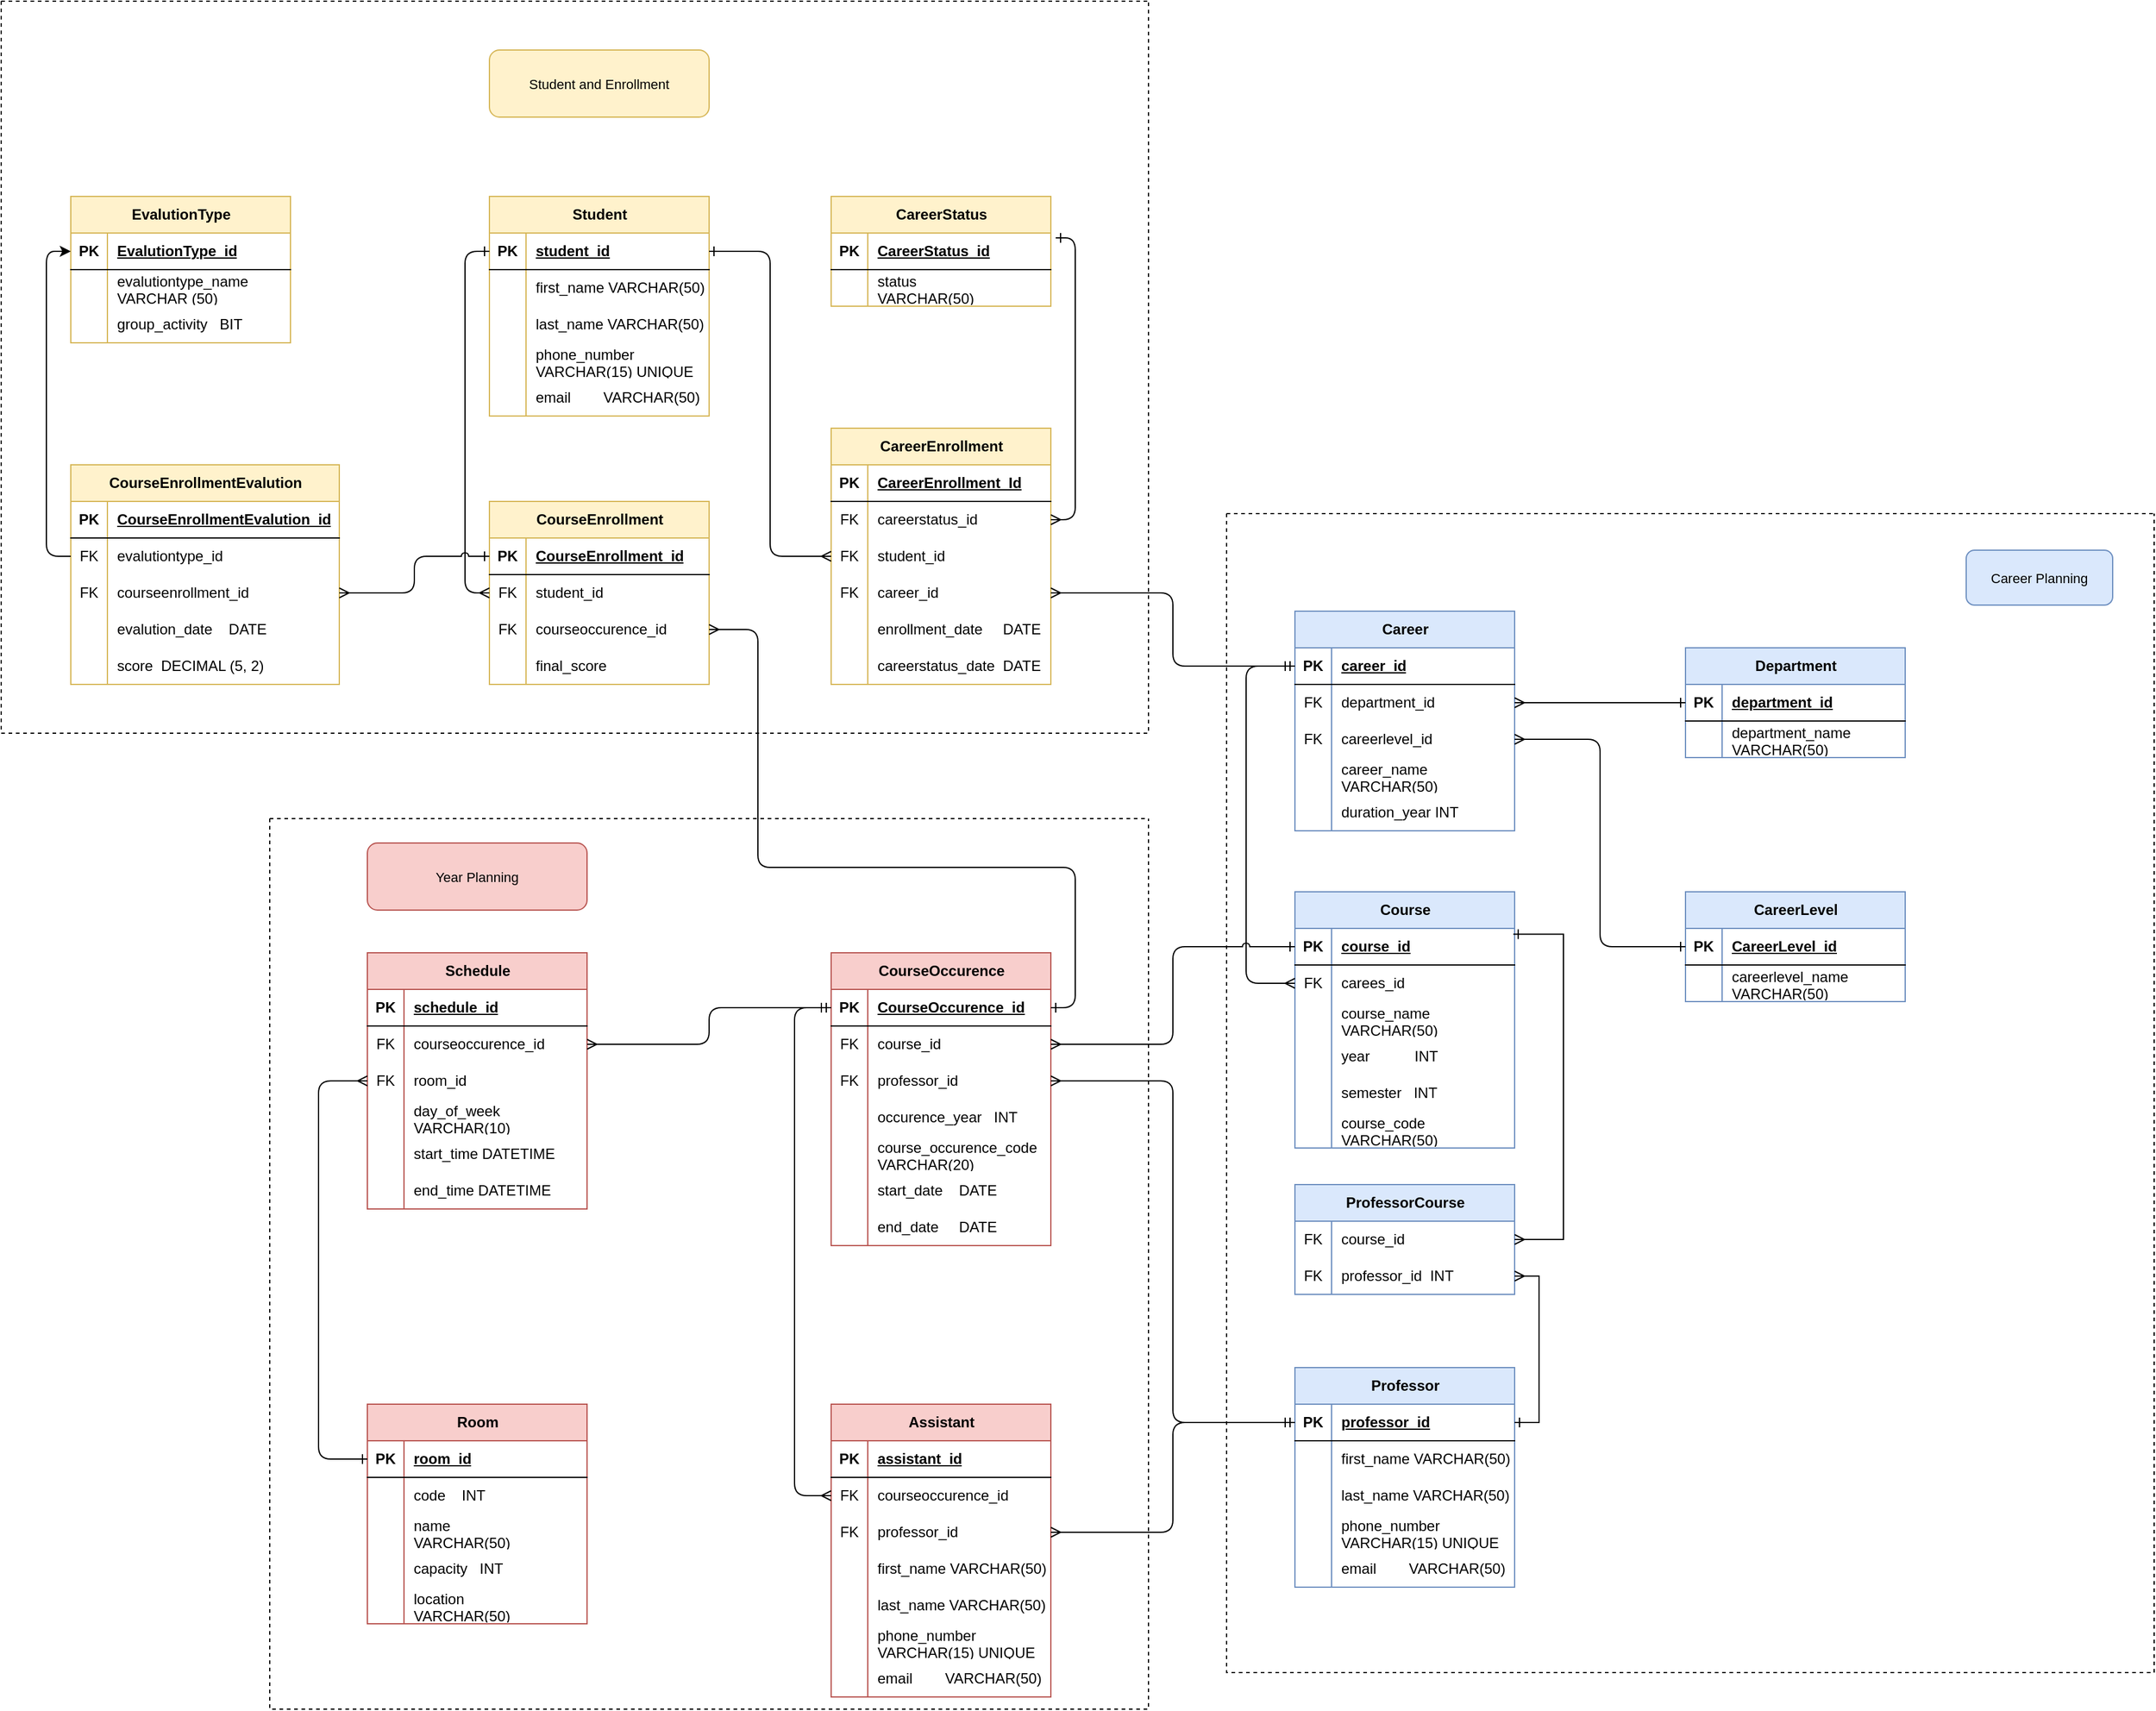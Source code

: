 <mxfile version="22.0.4" type="github">
  <diagram name="Страница 1" id="BU3x_3_7WlAWwrjxPNOf">
    <mxGraphModel dx="3217" dy="2454" grid="1" gridSize="10" guides="1" tooltips="1" connect="1" arrows="1" fold="1" page="1" pageScale="1" pageWidth="827" pageHeight="1169" background="#ffffff" math="0" shadow="0">
      <root>
        <mxCell id="0" />
        <mxCell id="1" parent="0" />
        <mxCell id="6k0nV2wg406sLskc4rjx-1" value="CareerLevel" style="shape=table;startSize=30;container=1;collapsible=1;childLayout=tableLayout;fixedRows=1;rowLines=0;fontStyle=1;align=center;resizeLast=1;html=1;fillColor=#dae8fc;strokeColor=#6c8ebf;" parent="1" vertex="1">
          <mxGeometry x="800" y="270" width="180" height="90" as="geometry" />
        </mxCell>
        <mxCell id="6k0nV2wg406sLskc4rjx-2" value="" style="shape=tableRow;horizontal=0;startSize=0;swimlaneHead=0;swimlaneBody=0;fillColor=none;collapsible=0;dropTarget=0;points=[[0,0.5],[1,0.5]];portConstraint=eastwest;top=0;left=0;right=0;bottom=1;" parent="6k0nV2wg406sLskc4rjx-1" vertex="1">
          <mxGeometry y="30" width="180" height="30" as="geometry" />
        </mxCell>
        <mxCell id="6k0nV2wg406sLskc4rjx-3" value="PK" style="shape=partialRectangle;connectable=0;fillColor=none;top=0;left=0;bottom=0;right=0;fontStyle=1;overflow=hidden;whiteSpace=wrap;html=1;" parent="6k0nV2wg406sLskc4rjx-2" vertex="1">
          <mxGeometry width="30" height="30" as="geometry">
            <mxRectangle width="30" height="30" as="alternateBounds" />
          </mxGeometry>
        </mxCell>
        <mxCell id="6k0nV2wg406sLskc4rjx-4" value="CareerLevel_id" style="shape=partialRectangle;connectable=0;fillColor=none;top=0;left=0;bottom=0;right=0;align=left;spacingLeft=6;fontStyle=5;overflow=hidden;whiteSpace=wrap;html=1;" parent="6k0nV2wg406sLskc4rjx-2" vertex="1">
          <mxGeometry x="30" width="150" height="30" as="geometry">
            <mxRectangle width="150" height="30" as="alternateBounds" />
          </mxGeometry>
        </mxCell>
        <mxCell id="6k0nV2wg406sLskc4rjx-95" style="shape=tableRow;horizontal=0;startSize=0;swimlaneHead=0;swimlaneBody=0;fillColor=none;collapsible=0;dropTarget=0;points=[[0,0.5],[1,0.5]];portConstraint=eastwest;top=0;left=0;right=0;bottom=0;" parent="6k0nV2wg406sLskc4rjx-1" vertex="1">
          <mxGeometry y="60" width="180" height="30" as="geometry" />
        </mxCell>
        <mxCell id="6k0nV2wg406sLskc4rjx-96" style="shape=partialRectangle;connectable=0;fillColor=none;top=0;left=0;bottom=0;right=0;editable=1;overflow=hidden;whiteSpace=wrap;html=1;" parent="6k0nV2wg406sLskc4rjx-95" vertex="1">
          <mxGeometry width="30" height="30" as="geometry">
            <mxRectangle width="30" height="30" as="alternateBounds" />
          </mxGeometry>
        </mxCell>
        <mxCell id="6k0nV2wg406sLskc4rjx-97" value="careerlevel_name&lt;br&gt;VARCHAR(50)" style="shape=partialRectangle;connectable=0;fillColor=none;top=0;left=0;bottom=0;right=0;align=left;spacingLeft=6;overflow=hidden;whiteSpace=wrap;html=1;" parent="6k0nV2wg406sLskc4rjx-95" vertex="1">
          <mxGeometry x="30" width="150" height="30" as="geometry">
            <mxRectangle width="150" height="30" as="alternateBounds" />
          </mxGeometry>
        </mxCell>
        <mxCell id="6k0nV2wg406sLskc4rjx-14" value="Professor" style="shape=table;startSize=30;container=1;collapsible=1;childLayout=tableLayout;fixedRows=1;rowLines=0;fontStyle=1;align=center;resizeLast=1;html=1;fillColor=#dae8fc;strokeColor=#6c8ebf;" parent="1" vertex="1">
          <mxGeometry x="480" y="660" width="180" height="180" as="geometry" />
        </mxCell>
        <mxCell id="6k0nV2wg406sLskc4rjx-15" value="" style="shape=tableRow;horizontal=0;startSize=0;swimlaneHead=0;swimlaneBody=0;fillColor=none;collapsible=0;dropTarget=0;points=[[0,0.5],[1,0.5]];portConstraint=eastwest;top=0;left=0;right=0;bottom=1;" parent="6k0nV2wg406sLskc4rjx-14" vertex="1">
          <mxGeometry y="30" width="180" height="30" as="geometry" />
        </mxCell>
        <mxCell id="6k0nV2wg406sLskc4rjx-16" value="PK" style="shape=partialRectangle;connectable=0;fillColor=none;top=0;left=0;bottom=0;right=0;fontStyle=1;overflow=hidden;whiteSpace=wrap;html=1;" parent="6k0nV2wg406sLskc4rjx-15" vertex="1">
          <mxGeometry width="30" height="30" as="geometry">
            <mxRectangle width="30" height="30" as="alternateBounds" />
          </mxGeometry>
        </mxCell>
        <mxCell id="6k0nV2wg406sLskc4rjx-17" value="professor_id" style="shape=partialRectangle;connectable=0;fillColor=none;top=0;left=0;bottom=0;right=0;align=left;spacingLeft=6;fontStyle=5;overflow=hidden;whiteSpace=wrap;html=1;" parent="6k0nV2wg406sLskc4rjx-15" vertex="1">
          <mxGeometry x="30" width="150" height="30" as="geometry">
            <mxRectangle width="150" height="30" as="alternateBounds" />
          </mxGeometry>
        </mxCell>
        <mxCell id="6k0nV2wg406sLskc4rjx-18" value="" style="shape=tableRow;horizontal=0;startSize=0;swimlaneHead=0;swimlaneBody=0;fillColor=none;collapsible=0;dropTarget=0;points=[[0,0.5],[1,0.5]];portConstraint=eastwest;top=0;left=0;right=0;bottom=0;" parent="6k0nV2wg406sLskc4rjx-14" vertex="1">
          <mxGeometry y="60" width="180" height="30" as="geometry" />
        </mxCell>
        <mxCell id="6k0nV2wg406sLskc4rjx-19" value="" style="shape=partialRectangle;connectable=0;fillColor=none;top=0;left=0;bottom=0;right=0;editable=1;overflow=hidden;whiteSpace=wrap;html=1;" parent="6k0nV2wg406sLskc4rjx-18" vertex="1">
          <mxGeometry width="30" height="30" as="geometry">
            <mxRectangle width="30" height="30" as="alternateBounds" />
          </mxGeometry>
        </mxCell>
        <mxCell id="6k0nV2wg406sLskc4rjx-20" value="first_name VARCHAR(50)" style="shape=partialRectangle;connectable=0;fillColor=none;top=0;left=0;bottom=0;right=0;align=left;spacingLeft=6;overflow=hidden;whiteSpace=wrap;html=1;" parent="6k0nV2wg406sLskc4rjx-18" vertex="1">
          <mxGeometry x="30" width="150" height="30" as="geometry">
            <mxRectangle width="150" height="30" as="alternateBounds" />
          </mxGeometry>
        </mxCell>
        <mxCell id="6k0nV2wg406sLskc4rjx-21" value="" style="shape=tableRow;horizontal=0;startSize=0;swimlaneHead=0;swimlaneBody=0;fillColor=none;collapsible=0;dropTarget=0;points=[[0,0.5],[1,0.5]];portConstraint=eastwest;top=0;left=0;right=0;bottom=0;" parent="6k0nV2wg406sLskc4rjx-14" vertex="1">
          <mxGeometry y="90" width="180" height="30" as="geometry" />
        </mxCell>
        <mxCell id="6k0nV2wg406sLskc4rjx-22" value="" style="shape=partialRectangle;connectable=0;fillColor=none;top=0;left=0;bottom=0;right=0;editable=1;overflow=hidden;whiteSpace=wrap;html=1;" parent="6k0nV2wg406sLskc4rjx-21" vertex="1">
          <mxGeometry width="30" height="30" as="geometry">
            <mxRectangle width="30" height="30" as="alternateBounds" />
          </mxGeometry>
        </mxCell>
        <mxCell id="6k0nV2wg406sLskc4rjx-23" value="last_name VARCHAR(50)" style="shape=partialRectangle;connectable=0;fillColor=none;top=0;left=0;bottom=0;right=0;align=left;spacingLeft=6;overflow=hidden;whiteSpace=wrap;html=1;" parent="6k0nV2wg406sLskc4rjx-21" vertex="1">
          <mxGeometry x="30" width="150" height="30" as="geometry">
            <mxRectangle width="150" height="30" as="alternateBounds" />
          </mxGeometry>
        </mxCell>
        <mxCell id="6k0nV2wg406sLskc4rjx-24" value="" style="shape=tableRow;horizontal=0;startSize=0;swimlaneHead=0;swimlaneBody=0;fillColor=none;collapsible=0;dropTarget=0;points=[[0,0.5],[1,0.5]];portConstraint=eastwest;top=0;left=0;right=0;bottom=0;" parent="6k0nV2wg406sLskc4rjx-14" vertex="1">
          <mxGeometry y="120" width="180" height="30" as="geometry" />
        </mxCell>
        <mxCell id="6k0nV2wg406sLskc4rjx-25" value="" style="shape=partialRectangle;connectable=0;fillColor=none;top=0;left=0;bottom=0;right=0;editable=1;overflow=hidden;whiteSpace=wrap;html=1;" parent="6k0nV2wg406sLskc4rjx-24" vertex="1">
          <mxGeometry width="30" height="30" as="geometry">
            <mxRectangle width="30" height="30" as="alternateBounds" />
          </mxGeometry>
        </mxCell>
        <mxCell id="6k0nV2wg406sLskc4rjx-26" value="phone_number VARCHAR(15) UNIQUE" style="shape=partialRectangle;connectable=0;fillColor=none;top=0;left=0;bottom=0;right=0;align=left;spacingLeft=6;overflow=hidden;whiteSpace=wrap;html=1;" parent="6k0nV2wg406sLskc4rjx-24" vertex="1">
          <mxGeometry x="30" width="150" height="30" as="geometry">
            <mxRectangle width="150" height="30" as="alternateBounds" />
          </mxGeometry>
        </mxCell>
        <mxCell id="RZCGvM_LEoSVdnLqcva7-1" style="shape=tableRow;horizontal=0;startSize=0;swimlaneHead=0;swimlaneBody=0;fillColor=none;collapsible=0;dropTarget=0;points=[[0,0.5],[1,0.5]];portConstraint=eastwest;top=0;left=0;right=0;bottom=0;" vertex="1" parent="6k0nV2wg406sLskc4rjx-14">
          <mxGeometry y="150" width="180" height="30" as="geometry" />
        </mxCell>
        <mxCell id="RZCGvM_LEoSVdnLqcva7-2" style="shape=partialRectangle;connectable=0;fillColor=none;top=0;left=0;bottom=0;right=0;editable=1;overflow=hidden;whiteSpace=wrap;html=1;" vertex="1" parent="RZCGvM_LEoSVdnLqcva7-1">
          <mxGeometry width="30" height="30" as="geometry">
            <mxRectangle width="30" height="30" as="alternateBounds" />
          </mxGeometry>
        </mxCell>
        <mxCell id="RZCGvM_LEoSVdnLqcva7-3" value="email&amp;nbsp; &amp;nbsp; &amp;nbsp; &amp;nbsp; VARCHAR(50)" style="shape=partialRectangle;connectable=0;fillColor=none;top=0;left=0;bottom=0;right=0;align=left;spacingLeft=6;overflow=hidden;whiteSpace=wrap;html=1;" vertex="1" parent="RZCGvM_LEoSVdnLqcva7-1">
          <mxGeometry x="30" width="150" height="30" as="geometry">
            <mxRectangle width="150" height="30" as="alternateBounds" />
          </mxGeometry>
        </mxCell>
        <mxCell id="6k0nV2wg406sLskc4rjx-27" value="Career" style="shape=table;startSize=30;container=1;collapsible=1;childLayout=tableLayout;fixedRows=1;rowLines=0;fontStyle=1;align=center;resizeLast=1;html=1;fillColor=#dae8fc;strokeColor=#6c8ebf;" parent="1" vertex="1">
          <mxGeometry x="480" y="40" width="180" height="180" as="geometry" />
        </mxCell>
        <mxCell id="6k0nV2wg406sLskc4rjx-28" value="" style="shape=tableRow;horizontal=0;startSize=0;swimlaneHead=0;swimlaneBody=0;fillColor=none;collapsible=0;dropTarget=0;points=[[0,0.5],[1,0.5]];portConstraint=eastwest;top=0;left=0;right=0;bottom=1;" parent="6k0nV2wg406sLskc4rjx-27" vertex="1">
          <mxGeometry y="30" width="180" height="30" as="geometry" />
        </mxCell>
        <mxCell id="6k0nV2wg406sLskc4rjx-29" value="PK" style="shape=partialRectangle;connectable=0;fillColor=none;top=0;left=0;bottom=0;right=0;fontStyle=1;overflow=hidden;whiteSpace=wrap;html=1;" parent="6k0nV2wg406sLskc4rjx-28" vertex="1">
          <mxGeometry width="30" height="30" as="geometry">
            <mxRectangle width="30" height="30" as="alternateBounds" />
          </mxGeometry>
        </mxCell>
        <mxCell id="6k0nV2wg406sLskc4rjx-30" value="career_id" style="shape=partialRectangle;connectable=0;fillColor=none;top=0;left=0;bottom=0;right=0;align=left;spacingLeft=6;fontStyle=5;overflow=hidden;whiteSpace=wrap;html=1;" parent="6k0nV2wg406sLskc4rjx-28" vertex="1">
          <mxGeometry x="30" width="150" height="30" as="geometry">
            <mxRectangle width="150" height="30" as="alternateBounds" />
          </mxGeometry>
        </mxCell>
        <mxCell id="6k0nV2wg406sLskc4rjx-31" value="" style="shape=tableRow;horizontal=0;startSize=0;swimlaneHead=0;swimlaneBody=0;fillColor=none;collapsible=0;dropTarget=0;points=[[0,0.5],[1,0.5]];portConstraint=eastwest;top=0;left=0;right=0;bottom=0;" parent="6k0nV2wg406sLskc4rjx-27" vertex="1">
          <mxGeometry y="60" width="180" height="30" as="geometry" />
        </mxCell>
        <mxCell id="6k0nV2wg406sLskc4rjx-32" value="FK" style="shape=partialRectangle;connectable=0;fillColor=none;top=0;left=0;bottom=0;right=0;editable=1;overflow=hidden;whiteSpace=wrap;html=1;" parent="6k0nV2wg406sLskc4rjx-31" vertex="1">
          <mxGeometry width="30" height="30" as="geometry">
            <mxRectangle width="30" height="30" as="alternateBounds" />
          </mxGeometry>
        </mxCell>
        <mxCell id="6k0nV2wg406sLskc4rjx-33" value="department_id" style="shape=partialRectangle;connectable=0;fillColor=none;top=0;left=0;bottom=0;right=0;align=left;spacingLeft=6;overflow=hidden;whiteSpace=wrap;html=1;" parent="6k0nV2wg406sLskc4rjx-31" vertex="1">
          <mxGeometry x="30" width="150" height="30" as="geometry">
            <mxRectangle width="150" height="30" as="alternateBounds" />
          </mxGeometry>
        </mxCell>
        <mxCell id="6k0nV2wg406sLskc4rjx-34" value="" style="shape=tableRow;horizontal=0;startSize=0;swimlaneHead=0;swimlaneBody=0;fillColor=none;collapsible=0;dropTarget=0;points=[[0,0.5],[1,0.5]];portConstraint=eastwest;top=0;left=0;right=0;bottom=0;" parent="6k0nV2wg406sLskc4rjx-27" vertex="1">
          <mxGeometry y="90" width="180" height="30" as="geometry" />
        </mxCell>
        <mxCell id="6k0nV2wg406sLskc4rjx-35" value="FK" style="shape=partialRectangle;connectable=0;fillColor=none;top=0;left=0;bottom=0;right=0;editable=1;overflow=hidden;whiteSpace=wrap;html=1;" parent="6k0nV2wg406sLskc4rjx-34" vertex="1">
          <mxGeometry width="30" height="30" as="geometry">
            <mxRectangle width="30" height="30" as="alternateBounds" />
          </mxGeometry>
        </mxCell>
        <mxCell id="6k0nV2wg406sLskc4rjx-36" value="careerlevel_id" style="shape=partialRectangle;connectable=0;fillColor=none;top=0;left=0;bottom=0;right=0;align=left;spacingLeft=6;overflow=hidden;whiteSpace=wrap;html=1;" parent="6k0nV2wg406sLskc4rjx-34" vertex="1">
          <mxGeometry x="30" width="150" height="30" as="geometry">
            <mxRectangle width="150" height="30" as="alternateBounds" />
          </mxGeometry>
        </mxCell>
        <mxCell id="6k0nV2wg406sLskc4rjx-37" value="" style="shape=tableRow;horizontal=0;startSize=0;swimlaneHead=0;swimlaneBody=0;fillColor=none;collapsible=0;dropTarget=0;points=[[0,0.5],[1,0.5]];portConstraint=eastwest;top=0;left=0;right=0;bottom=0;" parent="6k0nV2wg406sLskc4rjx-27" vertex="1">
          <mxGeometry y="120" width="180" height="30" as="geometry" />
        </mxCell>
        <mxCell id="6k0nV2wg406sLskc4rjx-38" value="" style="shape=partialRectangle;connectable=0;fillColor=none;top=0;left=0;bottom=0;right=0;editable=1;overflow=hidden;whiteSpace=wrap;html=1;" parent="6k0nV2wg406sLskc4rjx-37" vertex="1">
          <mxGeometry width="30" height="30" as="geometry">
            <mxRectangle width="30" height="30" as="alternateBounds" />
          </mxGeometry>
        </mxCell>
        <mxCell id="6k0nV2wg406sLskc4rjx-39" value="career_name&lt;br&gt;VARCHAR(50)" style="shape=partialRectangle;connectable=0;fillColor=none;top=0;left=0;bottom=0;right=0;align=left;spacingLeft=6;overflow=hidden;whiteSpace=wrap;html=1;" parent="6k0nV2wg406sLskc4rjx-37" vertex="1">
          <mxGeometry x="30" width="150" height="30" as="geometry">
            <mxRectangle width="150" height="30" as="alternateBounds" />
          </mxGeometry>
        </mxCell>
        <mxCell id="RZCGvM_LEoSVdnLqcva7-13" style="shape=tableRow;horizontal=0;startSize=0;swimlaneHead=0;swimlaneBody=0;fillColor=none;collapsible=0;dropTarget=0;points=[[0,0.5],[1,0.5]];portConstraint=eastwest;top=0;left=0;right=0;bottom=0;" vertex="1" parent="6k0nV2wg406sLskc4rjx-27">
          <mxGeometry y="150" width="180" height="30" as="geometry" />
        </mxCell>
        <mxCell id="RZCGvM_LEoSVdnLqcva7-14" style="shape=partialRectangle;connectable=0;fillColor=none;top=0;left=0;bottom=0;right=0;editable=1;overflow=hidden;whiteSpace=wrap;html=1;" vertex="1" parent="RZCGvM_LEoSVdnLqcva7-13">
          <mxGeometry width="30" height="30" as="geometry">
            <mxRectangle width="30" height="30" as="alternateBounds" />
          </mxGeometry>
        </mxCell>
        <mxCell id="RZCGvM_LEoSVdnLqcva7-15" value="duration_year INT" style="shape=partialRectangle;connectable=0;fillColor=none;top=0;left=0;bottom=0;right=0;align=left;spacingLeft=6;overflow=hidden;whiteSpace=wrap;html=1;" vertex="1" parent="RZCGvM_LEoSVdnLqcva7-13">
          <mxGeometry x="30" width="150" height="30" as="geometry">
            <mxRectangle width="150" height="30" as="alternateBounds" />
          </mxGeometry>
        </mxCell>
        <mxCell id="6k0nV2wg406sLskc4rjx-40" value="Department" style="shape=table;startSize=30;container=1;collapsible=1;childLayout=tableLayout;fixedRows=1;rowLines=0;fontStyle=1;align=center;resizeLast=1;html=1;fillColor=#dae8fc;strokeColor=#6c8ebf;" parent="1" vertex="1">
          <mxGeometry x="800" y="70" width="180" height="90" as="geometry" />
        </mxCell>
        <mxCell id="6k0nV2wg406sLskc4rjx-41" value="" style="shape=tableRow;horizontal=0;startSize=0;swimlaneHead=0;swimlaneBody=0;fillColor=none;collapsible=0;dropTarget=0;points=[[0,0.5],[1,0.5]];portConstraint=eastwest;top=0;left=0;right=0;bottom=1;" parent="6k0nV2wg406sLskc4rjx-40" vertex="1">
          <mxGeometry y="30" width="180" height="30" as="geometry" />
        </mxCell>
        <mxCell id="6k0nV2wg406sLskc4rjx-42" value="PK" style="shape=partialRectangle;connectable=0;fillColor=none;top=0;left=0;bottom=0;right=0;fontStyle=1;overflow=hidden;whiteSpace=wrap;html=1;" parent="6k0nV2wg406sLskc4rjx-41" vertex="1">
          <mxGeometry width="30" height="30" as="geometry">
            <mxRectangle width="30" height="30" as="alternateBounds" />
          </mxGeometry>
        </mxCell>
        <mxCell id="6k0nV2wg406sLskc4rjx-43" value="department_id" style="shape=partialRectangle;connectable=0;fillColor=none;top=0;left=0;bottom=0;right=0;align=left;spacingLeft=6;fontStyle=5;overflow=hidden;whiteSpace=wrap;html=1;" parent="6k0nV2wg406sLskc4rjx-41" vertex="1">
          <mxGeometry x="30" width="150" height="30" as="geometry">
            <mxRectangle width="150" height="30" as="alternateBounds" />
          </mxGeometry>
        </mxCell>
        <mxCell id="6k0nV2wg406sLskc4rjx-44" value="" style="shape=tableRow;horizontal=0;startSize=0;swimlaneHead=0;swimlaneBody=0;fillColor=none;collapsible=0;dropTarget=0;points=[[0,0.5],[1,0.5]];portConstraint=eastwest;top=0;left=0;right=0;bottom=0;" parent="6k0nV2wg406sLskc4rjx-40" vertex="1">
          <mxGeometry y="60" width="180" height="30" as="geometry" />
        </mxCell>
        <mxCell id="6k0nV2wg406sLskc4rjx-45" value="" style="shape=partialRectangle;connectable=0;fillColor=none;top=0;left=0;bottom=0;right=0;editable=1;overflow=hidden;whiteSpace=wrap;html=1;" parent="6k0nV2wg406sLskc4rjx-44" vertex="1">
          <mxGeometry width="30" height="30" as="geometry">
            <mxRectangle width="30" height="30" as="alternateBounds" />
          </mxGeometry>
        </mxCell>
        <mxCell id="6k0nV2wg406sLskc4rjx-46" value="department_name&lt;br&gt;VARCHAR(50)" style="shape=partialRectangle;connectable=0;fillColor=none;top=0;left=0;bottom=0;right=0;align=left;spacingLeft=6;overflow=hidden;whiteSpace=wrap;html=1;" parent="6k0nV2wg406sLskc4rjx-44" vertex="1">
          <mxGeometry x="30" width="150" height="30" as="geometry">
            <mxRectangle width="150" height="30" as="alternateBounds" />
          </mxGeometry>
        </mxCell>
        <mxCell id="6k0nV2wg406sLskc4rjx-53" value="ProfessorCourse" style="shape=table;startSize=30;container=1;collapsible=1;childLayout=tableLayout;fixedRows=1;rowLines=0;fontStyle=1;align=center;resizeLast=1;html=1;fillColor=#dae8fc;strokeColor=#6c8ebf;" parent="1" vertex="1">
          <mxGeometry x="480" y="510" width="180" height="90" as="geometry" />
        </mxCell>
        <mxCell id="6k0nV2wg406sLskc4rjx-57" value="" style="shape=tableRow;horizontal=0;startSize=0;swimlaneHead=0;swimlaneBody=0;fillColor=none;collapsible=0;dropTarget=0;points=[[0,0.5],[1,0.5]];portConstraint=eastwest;top=0;left=0;right=0;bottom=0;" parent="6k0nV2wg406sLskc4rjx-53" vertex="1">
          <mxGeometry y="30" width="180" height="30" as="geometry" />
        </mxCell>
        <mxCell id="6k0nV2wg406sLskc4rjx-58" value="FK" style="shape=partialRectangle;connectable=0;fillColor=none;top=0;left=0;bottom=0;right=0;editable=1;overflow=hidden;whiteSpace=wrap;html=1;" parent="6k0nV2wg406sLskc4rjx-57" vertex="1">
          <mxGeometry width="30" height="30" as="geometry">
            <mxRectangle width="30" height="30" as="alternateBounds" />
          </mxGeometry>
        </mxCell>
        <mxCell id="6k0nV2wg406sLskc4rjx-59" value="course_id" style="shape=partialRectangle;connectable=0;fillColor=none;top=0;left=0;bottom=0;right=0;align=left;spacingLeft=6;overflow=hidden;whiteSpace=wrap;html=1;" parent="6k0nV2wg406sLskc4rjx-57" vertex="1">
          <mxGeometry x="30" width="150" height="30" as="geometry">
            <mxRectangle width="150" height="30" as="alternateBounds" />
          </mxGeometry>
        </mxCell>
        <mxCell id="6k0nV2wg406sLskc4rjx-60" value="" style="shape=tableRow;horizontal=0;startSize=0;swimlaneHead=0;swimlaneBody=0;fillColor=none;collapsible=0;dropTarget=0;points=[[0,0.5],[1,0.5]];portConstraint=eastwest;top=0;left=0;right=0;bottom=0;" parent="6k0nV2wg406sLskc4rjx-53" vertex="1">
          <mxGeometry y="60" width="180" height="30" as="geometry" />
        </mxCell>
        <mxCell id="6k0nV2wg406sLskc4rjx-61" value="FK" style="shape=partialRectangle;connectable=0;fillColor=none;top=0;left=0;bottom=0;right=0;editable=1;overflow=hidden;whiteSpace=wrap;html=1;" parent="6k0nV2wg406sLskc4rjx-60" vertex="1">
          <mxGeometry width="30" height="30" as="geometry">
            <mxRectangle width="30" height="30" as="alternateBounds" />
          </mxGeometry>
        </mxCell>
        <mxCell id="6k0nV2wg406sLskc4rjx-62" value="professor_id&amp;nbsp; INT" style="shape=partialRectangle;connectable=0;fillColor=none;top=0;left=0;bottom=0;right=0;align=left;spacingLeft=6;overflow=hidden;whiteSpace=wrap;html=1;" parent="6k0nV2wg406sLskc4rjx-60" vertex="1">
          <mxGeometry x="30" width="150" height="30" as="geometry">
            <mxRectangle width="150" height="30" as="alternateBounds" />
          </mxGeometry>
        </mxCell>
        <mxCell id="6k0nV2wg406sLskc4rjx-66" value="Course" style="shape=table;startSize=30;container=1;collapsible=1;childLayout=tableLayout;fixedRows=1;rowLines=0;fontStyle=1;align=center;resizeLast=1;html=1;fillColor=#dae8fc;strokeColor=#6c8ebf;" parent="1" vertex="1">
          <mxGeometry x="480" y="270" width="180" height="210" as="geometry" />
        </mxCell>
        <mxCell id="6k0nV2wg406sLskc4rjx-67" value="" style="shape=tableRow;horizontal=0;startSize=0;swimlaneHead=0;swimlaneBody=0;fillColor=none;collapsible=0;dropTarget=0;points=[[0,0.5],[1,0.5]];portConstraint=eastwest;top=0;left=0;right=0;bottom=1;" parent="6k0nV2wg406sLskc4rjx-66" vertex="1">
          <mxGeometry y="30" width="180" height="30" as="geometry" />
        </mxCell>
        <mxCell id="6k0nV2wg406sLskc4rjx-68" value="PK" style="shape=partialRectangle;connectable=0;fillColor=none;top=0;left=0;bottom=0;right=0;fontStyle=1;overflow=hidden;whiteSpace=wrap;html=1;" parent="6k0nV2wg406sLskc4rjx-67" vertex="1">
          <mxGeometry width="30" height="30" as="geometry">
            <mxRectangle width="30" height="30" as="alternateBounds" />
          </mxGeometry>
        </mxCell>
        <mxCell id="6k0nV2wg406sLskc4rjx-69" value="course_id" style="shape=partialRectangle;connectable=0;fillColor=none;top=0;left=0;bottom=0;right=0;align=left;spacingLeft=6;fontStyle=5;overflow=hidden;whiteSpace=wrap;html=1;" parent="6k0nV2wg406sLskc4rjx-67" vertex="1">
          <mxGeometry x="30" width="150" height="30" as="geometry">
            <mxRectangle width="150" height="30" as="alternateBounds" />
          </mxGeometry>
        </mxCell>
        <mxCell id="6k0nV2wg406sLskc4rjx-70" value="" style="shape=tableRow;horizontal=0;startSize=0;swimlaneHead=0;swimlaneBody=0;fillColor=none;collapsible=0;dropTarget=0;points=[[0,0.5],[1,0.5]];portConstraint=eastwest;top=0;left=0;right=0;bottom=0;" parent="6k0nV2wg406sLskc4rjx-66" vertex="1">
          <mxGeometry y="60" width="180" height="30" as="geometry" />
        </mxCell>
        <mxCell id="6k0nV2wg406sLskc4rjx-71" value="FK" style="shape=partialRectangle;connectable=0;fillColor=none;top=0;left=0;bottom=0;right=0;editable=1;overflow=hidden;whiteSpace=wrap;html=1;" parent="6k0nV2wg406sLskc4rjx-70" vertex="1">
          <mxGeometry width="30" height="30" as="geometry">
            <mxRectangle width="30" height="30" as="alternateBounds" />
          </mxGeometry>
        </mxCell>
        <mxCell id="6k0nV2wg406sLskc4rjx-72" value="carees_id" style="shape=partialRectangle;connectable=0;fillColor=none;top=0;left=0;bottom=0;right=0;align=left;spacingLeft=6;overflow=hidden;whiteSpace=wrap;html=1;" parent="6k0nV2wg406sLskc4rjx-70" vertex="1">
          <mxGeometry x="30" width="150" height="30" as="geometry">
            <mxRectangle width="150" height="30" as="alternateBounds" />
          </mxGeometry>
        </mxCell>
        <mxCell id="6k0nV2wg406sLskc4rjx-73" value="" style="shape=tableRow;horizontal=0;startSize=0;swimlaneHead=0;swimlaneBody=0;fillColor=none;collapsible=0;dropTarget=0;points=[[0,0.5],[1,0.5]];portConstraint=eastwest;top=0;left=0;right=0;bottom=0;" parent="6k0nV2wg406sLskc4rjx-66" vertex="1">
          <mxGeometry y="90" width="180" height="30" as="geometry" />
        </mxCell>
        <mxCell id="6k0nV2wg406sLskc4rjx-74" value="" style="shape=partialRectangle;connectable=0;fillColor=none;top=0;left=0;bottom=0;right=0;editable=1;overflow=hidden;whiteSpace=wrap;html=1;" parent="6k0nV2wg406sLskc4rjx-73" vertex="1">
          <mxGeometry width="30" height="30" as="geometry">
            <mxRectangle width="30" height="30" as="alternateBounds" />
          </mxGeometry>
        </mxCell>
        <mxCell id="6k0nV2wg406sLskc4rjx-75" value="course_name&lt;br&gt;VARCHAR(50)" style="shape=partialRectangle;connectable=0;fillColor=none;top=0;left=0;bottom=0;right=0;align=left;spacingLeft=6;overflow=hidden;whiteSpace=wrap;html=1;" parent="6k0nV2wg406sLskc4rjx-73" vertex="1">
          <mxGeometry x="30" width="150" height="30" as="geometry">
            <mxRectangle width="150" height="30" as="alternateBounds" />
          </mxGeometry>
        </mxCell>
        <mxCell id="6k0nV2wg406sLskc4rjx-76" value="" style="shape=tableRow;horizontal=0;startSize=0;swimlaneHead=0;swimlaneBody=0;fillColor=none;collapsible=0;dropTarget=0;points=[[0,0.5],[1,0.5]];portConstraint=eastwest;top=0;left=0;right=0;bottom=0;" parent="6k0nV2wg406sLskc4rjx-66" vertex="1">
          <mxGeometry y="120" width="180" height="30" as="geometry" />
        </mxCell>
        <mxCell id="6k0nV2wg406sLskc4rjx-77" value="" style="shape=partialRectangle;connectable=0;fillColor=none;top=0;left=0;bottom=0;right=0;editable=1;overflow=hidden;whiteSpace=wrap;html=1;" parent="6k0nV2wg406sLskc4rjx-76" vertex="1">
          <mxGeometry width="30" height="30" as="geometry">
            <mxRectangle width="30" height="30" as="alternateBounds" />
          </mxGeometry>
        </mxCell>
        <mxCell id="6k0nV2wg406sLskc4rjx-78" value="year&amp;nbsp; &amp;nbsp; &amp;nbsp; &amp;nbsp; &amp;nbsp; &amp;nbsp;INT" style="shape=partialRectangle;connectable=0;fillColor=none;top=0;left=0;bottom=0;right=0;align=left;spacingLeft=6;overflow=hidden;whiteSpace=wrap;html=1;" parent="6k0nV2wg406sLskc4rjx-76" vertex="1">
          <mxGeometry x="30" width="150" height="30" as="geometry">
            <mxRectangle width="150" height="30" as="alternateBounds" />
          </mxGeometry>
        </mxCell>
        <mxCell id="RZCGvM_LEoSVdnLqcva7-9" style="shape=tableRow;horizontal=0;startSize=0;swimlaneHead=0;swimlaneBody=0;fillColor=none;collapsible=0;dropTarget=0;points=[[0,0.5],[1,0.5]];portConstraint=eastwest;top=0;left=0;right=0;bottom=0;" vertex="1" parent="6k0nV2wg406sLskc4rjx-66">
          <mxGeometry y="150" width="180" height="30" as="geometry" />
        </mxCell>
        <mxCell id="RZCGvM_LEoSVdnLqcva7-10" style="shape=partialRectangle;connectable=0;fillColor=none;top=0;left=0;bottom=0;right=0;editable=1;overflow=hidden;whiteSpace=wrap;html=1;" vertex="1" parent="RZCGvM_LEoSVdnLqcva7-9">
          <mxGeometry width="30" height="30" as="geometry">
            <mxRectangle width="30" height="30" as="alternateBounds" />
          </mxGeometry>
        </mxCell>
        <mxCell id="RZCGvM_LEoSVdnLqcva7-11" value="semester&amp;nbsp; &amp;nbsp;INT" style="shape=partialRectangle;connectable=0;fillColor=none;top=0;left=0;bottom=0;right=0;align=left;spacingLeft=6;overflow=hidden;whiteSpace=wrap;html=1;" vertex="1" parent="RZCGvM_LEoSVdnLqcva7-9">
          <mxGeometry x="30" width="150" height="30" as="geometry">
            <mxRectangle width="150" height="30" as="alternateBounds" />
          </mxGeometry>
        </mxCell>
        <mxCell id="RZCGvM_LEoSVdnLqcva7-6" style="shape=tableRow;horizontal=0;startSize=0;swimlaneHead=0;swimlaneBody=0;fillColor=none;collapsible=0;dropTarget=0;points=[[0,0.5],[1,0.5]];portConstraint=eastwest;top=0;left=0;right=0;bottom=0;" vertex="1" parent="6k0nV2wg406sLskc4rjx-66">
          <mxGeometry y="180" width="180" height="30" as="geometry" />
        </mxCell>
        <mxCell id="RZCGvM_LEoSVdnLqcva7-7" style="shape=partialRectangle;connectable=0;fillColor=none;top=0;left=0;bottom=0;right=0;editable=1;overflow=hidden;whiteSpace=wrap;html=1;" vertex="1" parent="RZCGvM_LEoSVdnLqcva7-6">
          <mxGeometry width="30" height="30" as="geometry">
            <mxRectangle width="30" height="30" as="alternateBounds" />
          </mxGeometry>
        </mxCell>
        <mxCell id="RZCGvM_LEoSVdnLqcva7-8" value="course_code VARCHAR(50)" style="shape=partialRectangle;connectable=0;fillColor=none;top=0;left=0;bottom=0;right=0;align=left;spacingLeft=6;overflow=hidden;whiteSpace=wrap;html=1;" vertex="1" parent="RZCGvM_LEoSVdnLqcva7-6">
          <mxGeometry x="30" width="150" height="30" as="geometry">
            <mxRectangle width="150" height="30" as="alternateBounds" />
          </mxGeometry>
        </mxCell>
        <mxCell id="RZCGvM_LEoSVdnLqcva7-19" style="edgeStyle=orthogonalEdgeStyle;rounded=0;orthogonalLoop=1;jettySize=auto;html=1;entryX=0;entryY=0.5;entryDx=0;entryDy=0;endArrow=ERone;endFill=0;startArrow=ERmany;startFill=0;" edge="1" parent="1" source="6k0nV2wg406sLskc4rjx-31" target="6k0nV2wg406sLskc4rjx-41">
          <mxGeometry relative="1" as="geometry" />
        </mxCell>
        <mxCell id="RZCGvM_LEoSVdnLqcva7-20" style="edgeStyle=orthogonalEdgeStyle;rounded=0;orthogonalLoop=1;jettySize=auto;html=1;entryX=0.994;entryY=0.159;entryDx=0;entryDy=0;entryPerimeter=0;startArrow=ERmany;startFill=0;endArrow=ERone;endFill=0;" edge="1" parent="1" source="6k0nV2wg406sLskc4rjx-57" target="6k0nV2wg406sLskc4rjx-67">
          <mxGeometry relative="1" as="geometry">
            <Array as="points">
              <mxPoint x="700" y="555" />
              <mxPoint x="700" y="305" />
            </Array>
          </mxGeometry>
        </mxCell>
        <mxCell id="RZCGvM_LEoSVdnLqcva7-21" style="edgeStyle=orthogonalEdgeStyle;orthogonalLoop=1;jettySize=auto;html=1;entryX=0;entryY=0.5;entryDx=0;entryDy=0;endArrow=ERmandOne;endFill=0;rounded=1;startArrow=ERmany;startFill=0;" edge="1" parent="1" source="6k0nV2wg406sLskc4rjx-70" target="6k0nV2wg406sLskc4rjx-28">
          <mxGeometry relative="1" as="geometry">
            <Array as="points">
              <mxPoint x="440" y="345" />
              <mxPoint x="440" y="85" />
            </Array>
          </mxGeometry>
        </mxCell>
        <mxCell id="RZCGvM_LEoSVdnLqcva7-22" value="EvalutionType" style="shape=table;startSize=30;container=1;collapsible=1;childLayout=tableLayout;fixedRows=1;rowLines=0;fontStyle=1;align=center;resizeLast=1;html=1;fillColor=#fff2cc;strokeColor=#d6b656;" vertex="1" parent="1">
          <mxGeometry x="-523" y="-300" width="180" height="120" as="geometry" />
        </mxCell>
        <mxCell id="RZCGvM_LEoSVdnLqcva7-23" value="" style="shape=tableRow;horizontal=0;startSize=0;swimlaneHead=0;swimlaneBody=0;fillColor=none;collapsible=0;dropTarget=0;points=[[0,0.5],[1,0.5]];portConstraint=eastwest;top=0;left=0;right=0;bottom=1;" vertex="1" parent="RZCGvM_LEoSVdnLqcva7-22">
          <mxGeometry y="30" width="180" height="30" as="geometry" />
        </mxCell>
        <mxCell id="RZCGvM_LEoSVdnLqcva7-24" value="PK" style="shape=partialRectangle;connectable=0;fillColor=none;top=0;left=0;bottom=0;right=0;fontStyle=1;overflow=hidden;whiteSpace=wrap;html=1;" vertex="1" parent="RZCGvM_LEoSVdnLqcva7-23">
          <mxGeometry width="30" height="30" as="geometry">
            <mxRectangle width="30" height="30" as="alternateBounds" />
          </mxGeometry>
        </mxCell>
        <mxCell id="RZCGvM_LEoSVdnLqcva7-25" value="EvalutionType_id" style="shape=partialRectangle;connectable=0;fillColor=none;top=0;left=0;bottom=0;right=0;align=left;spacingLeft=6;fontStyle=5;overflow=hidden;whiteSpace=wrap;html=1;" vertex="1" parent="RZCGvM_LEoSVdnLqcva7-23">
          <mxGeometry x="30" width="150" height="30" as="geometry">
            <mxRectangle width="150" height="30" as="alternateBounds" />
          </mxGeometry>
        </mxCell>
        <mxCell id="RZCGvM_LEoSVdnLqcva7-26" value="" style="shape=tableRow;horizontal=0;startSize=0;swimlaneHead=0;swimlaneBody=0;fillColor=none;collapsible=0;dropTarget=0;points=[[0,0.5],[1,0.5]];portConstraint=eastwest;top=0;left=0;right=0;bottom=0;" vertex="1" parent="RZCGvM_LEoSVdnLqcva7-22">
          <mxGeometry y="60" width="180" height="30" as="geometry" />
        </mxCell>
        <mxCell id="RZCGvM_LEoSVdnLqcva7-27" value="" style="shape=partialRectangle;connectable=0;fillColor=none;top=0;left=0;bottom=0;right=0;editable=1;overflow=hidden;whiteSpace=wrap;html=1;" vertex="1" parent="RZCGvM_LEoSVdnLqcva7-26">
          <mxGeometry width="30" height="30" as="geometry">
            <mxRectangle width="30" height="30" as="alternateBounds" />
          </mxGeometry>
        </mxCell>
        <mxCell id="RZCGvM_LEoSVdnLqcva7-28" value="evalutiontype_name&lt;br&gt;VARCHAR (50)" style="shape=partialRectangle;connectable=0;fillColor=none;top=0;left=0;bottom=0;right=0;align=left;spacingLeft=6;overflow=hidden;whiteSpace=wrap;html=1;" vertex="1" parent="RZCGvM_LEoSVdnLqcva7-26">
          <mxGeometry x="30" width="150" height="30" as="geometry">
            <mxRectangle width="150" height="30" as="alternateBounds" />
          </mxGeometry>
        </mxCell>
        <mxCell id="RZCGvM_LEoSVdnLqcva7-29" value="" style="shape=tableRow;horizontal=0;startSize=0;swimlaneHead=0;swimlaneBody=0;fillColor=none;collapsible=0;dropTarget=0;points=[[0,0.5],[1,0.5]];portConstraint=eastwest;top=0;left=0;right=0;bottom=0;" vertex="1" parent="RZCGvM_LEoSVdnLqcva7-22">
          <mxGeometry y="90" width="180" height="30" as="geometry" />
        </mxCell>
        <mxCell id="RZCGvM_LEoSVdnLqcva7-30" value="" style="shape=partialRectangle;connectable=0;fillColor=none;top=0;left=0;bottom=0;right=0;editable=1;overflow=hidden;whiteSpace=wrap;html=1;" vertex="1" parent="RZCGvM_LEoSVdnLqcva7-29">
          <mxGeometry width="30" height="30" as="geometry">
            <mxRectangle width="30" height="30" as="alternateBounds" />
          </mxGeometry>
        </mxCell>
        <mxCell id="RZCGvM_LEoSVdnLqcva7-31" value="group_activity&amp;nbsp; &amp;nbsp;BIT" style="shape=partialRectangle;connectable=0;fillColor=none;top=0;left=0;bottom=0;right=0;align=left;spacingLeft=6;overflow=hidden;whiteSpace=wrap;html=1;" vertex="1" parent="RZCGvM_LEoSVdnLqcva7-29">
          <mxGeometry x="30" width="150" height="30" as="geometry">
            <mxRectangle width="150" height="30" as="alternateBounds" />
          </mxGeometry>
        </mxCell>
        <mxCell id="RZCGvM_LEoSVdnLqcva7-48" value="CareerEnrollment" style="shape=table;startSize=30;container=1;collapsible=1;childLayout=tableLayout;fixedRows=1;rowLines=0;fontStyle=1;align=center;resizeLast=1;html=1;fillColor=#fff2cc;strokeColor=#d6b656;" vertex="1" parent="1">
          <mxGeometry x="100" y="-110" width="180" height="210" as="geometry" />
        </mxCell>
        <mxCell id="RZCGvM_LEoSVdnLqcva7-49" value="" style="shape=tableRow;horizontal=0;startSize=0;swimlaneHead=0;swimlaneBody=0;fillColor=none;collapsible=0;dropTarget=0;points=[[0,0.5],[1,0.5]];portConstraint=eastwest;top=0;left=0;right=0;bottom=1;" vertex="1" parent="RZCGvM_LEoSVdnLqcva7-48">
          <mxGeometry y="30" width="180" height="30" as="geometry" />
        </mxCell>
        <mxCell id="RZCGvM_LEoSVdnLqcva7-50" value="PK" style="shape=partialRectangle;connectable=0;fillColor=none;top=0;left=0;bottom=0;right=0;fontStyle=1;overflow=hidden;whiteSpace=wrap;html=1;" vertex="1" parent="RZCGvM_LEoSVdnLqcva7-49">
          <mxGeometry width="30" height="30" as="geometry">
            <mxRectangle width="30" height="30" as="alternateBounds" />
          </mxGeometry>
        </mxCell>
        <mxCell id="RZCGvM_LEoSVdnLqcva7-51" value="CareerEnrollment_Id" style="shape=partialRectangle;connectable=0;fillColor=none;top=0;left=0;bottom=0;right=0;align=left;spacingLeft=6;fontStyle=5;overflow=hidden;whiteSpace=wrap;html=1;" vertex="1" parent="RZCGvM_LEoSVdnLqcva7-49">
          <mxGeometry x="30" width="150" height="30" as="geometry">
            <mxRectangle width="150" height="30" as="alternateBounds" />
          </mxGeometry>
        </mxCell>
        <mxCell id="RZCGvM_LEoSVdnLqcva7-52" value="" style="shape=tableRow;horizontal=0;startSize=0;swimlaneHead=0;swimlaneBody=0;fillColor=none;collapsible=0;dropTarget=0;points=[[0,0.5],[1,0.5]];portConstraint=eastwest;top=0;left=0;right=0;bottom=0;" vertex="1" parent="RZCGvM_LEoSVdnLqcva7-48">
          <mxGeometry y="60" width="180" height="30" as="geometry" />
        </mxCell>
        <mxCell id="RZCGvM_LEoSVdnLqcva7-53" value="FK" style="shape=partialRectangle;connectable=0;fillColor=none;top=0;left=0;bottom=0;right=0;editable=1;overflow=hidden;whiteSpace=wrap;html=1;" vertex="1" parent="RZCGvM_LEoSVdnLqcva7-52">
          <mxGeometry width="30" height="30" as="geometry">
            <mxRectangle width="30" height="30" as="alternateBounds" />
          </mxGeometry>
        </mxCell>
        <mxCell id="RZCGvM_LEoSVdnLqcva7-54" value="careerstatus_id" style="shape=partialRectangle;connectable=0;fillColor=none;top=0;left=0;bottom=0;right=0;align=left;spacingLeft=6;overflow=hidden;whiteSpace=wrap;html=1;" vertex="1" parent="RZCGvM_LEoSVdnLqcva7-52">
          <mxGeometry x="30" width="150" height="30" as="geometry">
            <mxRectangle width="150" height="30" as="alternateBounds" />
          </mxGeometry>
        </mxCell>
        <mxCell id="RZCGvM_LEoSVdnLqcva7-55" value="" style="shape=tableRow;horizontal=0;startSize=0;swimlaneHead=0;swimlaneBody=0;fillColor=none;collapsible=0;dropTarget=0;points=[[0,0.5],[1,0.5]];portConstraint=eastwest;top=0;left=0;right=0;bottom=0;" vertex="1" parent="RZCGvM_LEoSVdnLqcva7-48">
          <mxGeometry y="90" width="180" height="30" as="geometry" />
        </mxCell>
        <mxCell id="RZCGvM_LEoSVdnLqcva7-56" value="FK" style="shape=partialRectangle;connectable=0;fillColor=none;top=0;left=0;bottom=0;right=0;editable=1;overflow=hidden;whiteSpace=wrap;html=1;" vertex="1" parent="RZCGvM_LEoSVdnLqcva7-55">
          <mxGeometry width="30" height="30" as="geometry">
            <mxRectangle width="30" height="30" as="alternateBounds" />
          </mxGeometry>
        </mxCell>
        <mxCell id="RZCGvM_LEoSVdnLqcva7-57" value="student_id" style="shape=partialRectangle;connectable=0;fillColor=none;top=0;left=0;bottom=0;right=0;align=left;spacingLeft=6;overflow=hidden;whiteSpace=wrap;html=1;" vertex="1" parent="RZCGvM_LEoSVdnLqcva7-55">
          <mxGeometry x="30" width="150" height="30" as="geometry">
            <mxRectangle width="150" height="30" as="alternateBounds" />
          </mxGeometry>
        </mxCell>
        <mxCell id="RZCGvM_LEoSVdnLqcva7-58" value="" style="shape=tableRow;horizontal=0;startSize=0;swimlaneHead=0;swimlaneBody=0;fillColor=none;collapsible=0;dropTarget=0;points=[[0,0.5],[1,0.5]];portConstraint=eastwest;top=0;left=0;right=0;bottom=0;" vertex="1" parent="RZCGvM_LEoSVdnLqcva7-48">
          <mxGeometry y="120" width="180" height="30" as="geometry" />
        </mxCell>
        <mxCell id="RZCGvM_LEoSVdnLqcva7-59" value="FK" style="shape=partialRectangle;connectable=0;fillColor=none;top=0;left=0;bottom=0;right=0;editable=1;overflow=hidden;whiteSpace=wrap;html=1;" vertex="1" parent="RZCGvM_LEoSVdnLqcva7-58">
          <mxGeometry width="30" height="30" as="geometry">
            <mxRectangle width="30" height="30" as="alternateBounds" />
          </mxGeometry>
        </mxCell>
        <mxCell id="RZCGvM_LEoSVdnLqcva7-60" value="career_id" style="shape=partialRectangle;connectable=0;fillColor=none;top=0;left=0;bottom=0;right=0;align=left;spacingLeft=6;overflow=hidden;whiteSpace=wrap;html=1;" vertex="1" parent="RZCGvM_LEoSVdnLqcva7-58">
          <mxGeometry x="30" width="150" height="30" as="geometry">
            <mxRectangle width="150" height="30" as="alternateBounds" />
          </mxGeometry>
        </mxCell>
        <mxCell id="RZCGvM_LEoSVdnLqcva7-190" style="shape=tableRow;horizontal=0;startSize=0;swimlaneHead=0;swimlaneBody=0;fillColor=none;collapsible=0;dropTarget=0;points=[[0,0.5],[1,0.5]];portConstraint=eastwest;top=0;left=0;right=0;bottom=0;" vertex="1" parent="RZCGvM_LEoSVdnLqcva7-48">
          <mxGeometry y="150" width="180" height="30" as="geometry" />
        </mxCell>
        <mxCell id="RZCGvM_LEoSVdnLqcva7-191" style="shape=partialRectangle;connectable=0;fillColor=none;top=0;left=0;bottom=0;right=0;editable=1;overflow=hidden;whiteSpace=wrap;html=1;" vertex="1" parent="RZCGvM_LEoSVdnLqcva7-190">
          <mxGeometry width="30" height="30" as="geometry">
            <mxRectangle width="30" height="30" as="alternateBounds" />
          </mxGeometry>
        </mxCell>
        <mxCell id="RZCGvM_LEoSVdnLqcva7-192" value="enrollment_date&amp;nbsp; &amp;nbsp; &amp;nbsp;DATE" style="shape=partialRectangle;connectable=0;fillColor=none;top=0;left=0;bottom=0;right=0;align=left;spacingLeft=6;overflow=hidden;whiteSpace=wrap;html=1;" vertex="1" parent="RZCGvM_LEoSVdnLqcva7-190">
          <mxGeometry x="30" width="150" height="30" as="geometry">
            <mxRectangle width="150" height="30" as="alternateBounds" />
          </mxGeometry>
        </mxCell>
        <mxCell id="RZCGvM_LEoSVdnLqcva7-193" style="shape=tableRow;horizontal=0;startSize=0;swimlaneHead=0;swimlaneBody=0;fillColor=none;collapsible=0;dropTarget=0;points=[[0,0.5],[1,0.5]];portConstraint=eastwest;top=0;left=0;right=0;bottom=0;" vertex="1" parent="RZCGvM_LEoSVdnLqcva7-48">
          <mxGeometry y="180" width="180" height="30" as="geometry" />
        </mxCell>
        <mxCell id="RZCGvM_LEoSVdnLqcva7-194" style="shape=partialRectangle;connectable=0;fillColor=none;top=0;left=0;bottom=0;right=0;editable=1;overflow=hidden;whiteSpace=wrap;html=1;" vertex="1" parent="RZCGvM_LEoSVdnLqcva7-193">
          <mxGeometry width="30" height="30" as="geometry">
            <mxRectangle width="30" height="30" as="alternateBounds" />
          </mxGeometry>
        </mxCell>
        <mxCell id="RZCGvM_LEoSVdnLqcva7-195" value="careerstatus_date&amp;nbsp; DATE" style="shape=partialRectangle;connectable=0;fillColor=none;top=0;left=0;bottom=0;right=0;align=left;spacingLeft=6;overflow=hidden;whiteSpace=wrap;html=1;" vertex="1" parent="RZCGvM_LEoSVdnLqcva7-193">
          <mxGeometry x="30" width="150" height="30" as="geometry">
            <mxRectangle width="150" height="30" as="alternateBounds" />
          </mxGeometry>
        </mxCell>
        <mxCell id="RZCGvM_LEoSVdnLqcva7-61" value="CareerStatus" style="shape=table;startSize=30;container=1;collapsible=1;childLayout=tableLayout;fixedRows=1;rowLines=0;fontStyle=1;align=center;resizeLast=1;html=1;fillColor=#fff2cc;strokeColor=#d6b656;" vertex="1" parent="1">
          <mxGeometry x="100" y="-300" width="180" height="90" as="geometry" />
        </mxCell>
        <mxCell id="RZCGvM_LEoSVdnLqcva7-62" value="" style="shape=tableRow;horizontal=0;startSize=0;swimlaneHead=0;swimlaneBody=0;fillColor=none;collapsible=0;dropTarget=0;points=[[0,0.5],[1,0.5]];portConstraint=eastwest;top=0;left=0;right=0;bottom=1;" vertex="1" parent="RZCGvM_LEoSVdnLqcva7-61">
          <mxGeometry y="30" width="180" height="30" as="geometry" />
        </mxCell>
        <mxCell id="RZCGvM_LEoSVdnLqcva7-63" value="PK" style="shape=partialRectangle;connectable=0;fillColor=none;top=0;left=0;bottom=0;right=0;fontStyle=1;overflow=hidden;whiteSpace=wrap;html=1;" vertex="1" parent="RZCGvM_LEoSVdnLqcva7-62">
          <mxGeometry width="30" height="30" as="geometry">
            <mxRectangle width="30" height="30" as="alternateBounds" />
          </mxGeometry>
        </mxCell>
        <mxCell id="RZCGvM_LEoSVdnLqcva7-64" value="CareerStatus_id" style="shape=partialRectangle;connectable=0;fillColor=none;top=0;left=0;bottom=0;right=0;align=left;spacingLeft=6;fontStyle=5;overflow=hidden;whiteSpace=wrap;html=1;" vertex="1" parent="RZCGvM_LEoSVdnLqcva7-62">
          <mxGeometry x="30" width="150" height="30" as="geometry">
            <mxRectangle width="150" height="30" as="alternateBounds" />
          </mxGeometry>
        </mxCell>
        <mxCell id="RZCGvM_LEoSVdnLqcva7-65" value="" style="shape=tableRow;horizontal=0;startSize=0;swimlaneHead=0;swimlaneBody=0;fillColor=none;collapsible=0;dropTarget=0;points=[[0,0.5],[1,0.5]];portConstraint=eastwest;top=0;left=0;right=0;bottom=0;" vertex="1" parent="RZCGvM_LEoSVdnLqcva7-61">
          <mxGeometry y="60" width="180" height="30" as="geometry" />
        </mxCell>
        <mxCell id="RZCGvM_LEoSVdnLqcva7-66" value="" style="shape=partialRectangle;connectable=0;fillColor=none;top=0;left=0;bottom=0;right=0;editable=1;overflow=hidden;whiteSpace=wrap;html=1;" vertex="1" parent="RZCGvM_LEoSVdnLqcva7-65">
          <mxGeometry width="30" height="30" as="geometry">
            <mxRectangle width="30" height="30" as="alternateBounds" />
          </mxGeometry>
        </mxCell>
        <mxCell id="RZCGvM_LEoSVdnLqcva7-67" value="status&lt;br&gt;VARCHAR(50)" style="shape=partialRectangle;connectable=0;fillColor=none;top=0;left=0;bottom=0;right=0;align=left;spacingLeft=6;overflow=hidden;whiteSpace=wrap;html=1;" vertex="1" parent="RZCGvM_LEoSVdnLqcva7-65">
          <mxGeometry x="30" width="150" height="30" as="geometry">
            <mxRectangle width="150" height="30" as="alternateBounds" />
          </mxGeometry>
        </mxCell>
        <mxCell id="RZCGvM_LEoSVdnLqcva7-74" value="CourseEnrollmentEvalution" style="shape=table;startSize=30;container=1;collapsible=1;childLayout=tableLayout;fixedRows=1;rowLines=0;fontStyle=1;align=center;resizeLast=1;html=1;fillColor=#fff2cc;strokeColor=#d6b656;" vertex="1" parent="1">
          <mxGeometry x="-523" y="-80" width="220" height="180" as="geometry" />
        </mxCell>
        <mxCell id="RZCGvM_LEoSVdnLqcva7-75" value="" style="shape=tableRow;horizontal=0;startSize=0;swimlaneHead=0;swimlaneBody=0;fillColor=none;collapsible=0;dropTarget=0;points=[[0,0.5],[1,0.5]];portConstraint=eastwest;top=0;left=0;right=0;bottom=1;" vertex="1" parent="RZCGvM_LEoSVdnLqcva7-74">
          <mxGeometry y="30" width="220" height="30" as="geometry" />
        </mxCell>
        <mxCell id="RZCGvM_LEoSVdnLqcva7-76" value="PK" style="shape=partialRectangle;connectable=0;fillColor=none;top=0;left=0;bottom=0;right=0;fontStyle=1;overflow=hidden;whiteSpace=wrap;html=1;" vertex="1" parent="RZCGvM_LEoSVdnLqcva7-75">
          <mxGeometry width="30" height="30" as="geometry">
            <mxRectangle width="30" height="30" as="alternateBounds" />
          </mxGeometry>
        </mxCell>
        <mxCell id="RZCGvM_LEoSVdnLqcva7-77" value="CourseEnrollmentEvalution_id" style="shape=partialRectangle;connectable=0;fillColor=none;top=0;left=0;bottom=0;right=0;align=left;spacingLeft=6;fontStyle=5;overflow=hidden;whiteSpace=wrap;html=1;" vertex="1" parent="RZCGvM_LEoSVdnLqcva7-75">
          <mxGeometry x="30" width="190" height="30" as="geometry">
            <mxRectangle width="190" height="30" as="alternateBounds" />
          </mxGeometry>
        </mxCell>
        <mxCell id="RZCGvM_LEoSVdnLqcva7-78" value="" style="shape=tableRow;horizontal=0;startSize=0;swimlaneHead=0;swimlaneBody=0;fillColor=none;collapsible=0;dropTarget=0;points=[[0,0.5],[1,0.5]];portConstraint=eastwest;top=0;left=0;right=0;bottom=0;" vertex="1" parent="RZCGvM_LEoSVdnLqcva7-74">
          <mxGeometry y="60" width="220" height="30" as="geometry" />
        </mxCell>
        <mxCell id="RZCGvM_LEoSVdnLqcva7-79" value="FK" style="shape=partialRectangle;connectable=0;fillColor=none;top=0;left=0;bottom=0;right=0;editable=1;overflow=hidden;whiteSpace=wrap;html=1;" vertex="1" parent="RZCGvM_LEoSVdnLqcva7-78">
          <mxGeometry width="30" height="30" as="geometry">
            <mxRectangle width="30" height="30" as="alternateBounds" />
          </mxGeometry>
        </mxCell>
        <mxCell id="RZCGvM_LEoSVdnLqcva7-80" value="evalutiontype_id" style="shape=partialRectangle;connectable=0;fillColor=none;top=0;left=0;bottom=0;right=0;align=left;spacingLeft=6;overflow=hidden;whiteSpace=wrap;html=1;" vertex="1" parent="RZCGvM_LEoSVdnLqcva7-78">
          <mxGeometry x="30" width="190" height="30" as="geometry">
            <mxRectangle width="190" height="30" as="alternateBounds" />
          </mxGeometry>
        </mxCell>
        <mxCell id="RZCGvM_LEoSVdnLqcva7-81" value="" style="shape=tableRow;horizontal=0;startSize=0;swimlaneHead=0;swimlaneBody=0;fillColor=none;collapsible=0;dropTarget=0;points=[[0,0.5],[1,0.5]];portConstraint=eastwest;top=0;left=0;right=0;bottom=0;" vertex="1" parent="RZCGvM_LEoSVdnLqcva7-74">
          <mxGeometry y="90" width="220" height="30" as="geometry" />
        </mxCell>
        <mxCell id="RZCGvM_LEoSVdnLqcva7-82" value="FK" style="shape=partialRectangle;connectable=0;fillColor=none;top=0;left=0;bottom=0;right=0;editable=1;overflow=hidden;whiteSpace=wrap;html=1;" vertex="1" parent="RZCGvM_LEoSVdnLqcva7-81">
          <mxGeometry width="30" height="30" as="geometry">
            <mxRectangle width="30" height="30" as="alternateBounds" />
          </mxGeometry>
        </mxCell>
        <mxCell id="RZCGvM_LEoSVdnLqcva7-83" value="courseenrollment_id" style="shape=partialRectangle;connectable=0;fillColor=none;top=0;left=0;bottom=0;right=0;align=left;spacingLeft=6;overflow=hidden;whiteSpace=wrap;html=1;" vertex="1" parent="RZCGvM_LEoSVdnLqcva7-81">
          <mxGeometry x="30" width="190" height="30" as="geometry">
            <mxRectangle width="190" height="30" as="alternateBounds" />
          </mxGeometry>
        </mxCell>
        <mxCell id="RZCGvM_LEoSVdnLqcva7-84" value="" style="shape=tableRow;horizontal=0;startSize=0;swimlaneHead=0;swimlaneBody=0;fillColor=none;collapsible=0;dropTarget=0;points=[[0,0.5],[1,0.5]];portConstraint=eastwest;top=0;left=0;right=0;bottom=0;" vertex="1" parent="RZCGvM_LEoSVdnLqcva7-74">
          <mxGeometry y="120" width="220" height="30" as="geometry" />
        </mxCell>
        <mxCell id="RZCGvM_LEoSVdnLqcva7-85" value="" style="shape=partialRectangle;connectable=0;fillColor=none;top=0;left=0;bottom=0;right=0;editable=1;overflow=hidden;whiteSpace=wrap;html=1;" vertex="1" parent="RZCGvM_LEoSVdnLqcva7-84">
          <mxGeometry width="30" height="30" as="geometry">
            <mxRectangle width="30" height="30" as="alternateBounds" />
          </mxGeometry>
        </mxCell>
        <mxCell id="RZCGvM_LEoSVdnLqcva7-86" value="evalution_date&amp;nbsp; &amp;nbsp; DATE" style="shape=partialRectangle;connectable=0;fillColor=none;top=0;left=0;bottom=0;right=0;align=left;spacingLeft=6;overflow=hidden;whiteSpace=wrap;html=1;" vertex="1" parent="RZCGvM_LEoSVdnLqcva7-84">
          <mxGeometry x="30" width="190" height="30" as="geometry">
            <mxRectangle width="190" height="30" as="alternateBounds" />
          </mxGeometry>
        </mxCell>
        <mxCell id="RZCGvM_LEoSVdnLqcva7-200" style="shape=tableRow;horizontal=0;startSize=0;swimlaneHead=0;swimlaneBody=0;fillColor=none;collapsible=0;dropTarget=0;points=[[0,0.5],[1,0.5]];portConstraint=eastwest;top=0;left=0;right=0;bottom=0;" vertex="1" parent="RZCGvM_LEoSVdnLqcva7-74">
          <mxGeometry y="150" width="220" height="30" as="geometry" />
        </mxCell>
        <mxCell id="RZCGvM_LEoSVdnLqcva7-201" style="shape=partialRectangle;connectable=0;fillColor=none;top=0;left=0;bottom=0;right=0;editable=1;overflow=hidden;whiteSpace=wrap;html=1;" vertex="1" parent="RZCGvM_LEoSVdnLqcva7-200">
          <mxGeometry width="30" height="30" as="geometry">
            <mxRectangle width="30" height="30" as="alternateBounds" />
          </mxGeometry>
        </mxCell>
        <mxCell id="RZCGvM_LEoSVdnLqcva7-202" value="score&amp;nbsp; DECIMAL (5, 2)" style="shape=partialRectangle;connectable=0;fillColor=none;top=0;left=0;bottom=0;right=0;align=left;spacingLeft=6;overflow=hidden;whiteSpace=wrap;html=1;" vertex="1" parent="RZCGvM_LEoSVdnLqcva7-200">
          <mxGeometry x="30" width="190" height="30" as="geometry">
            <mxRectangle width="190" height="30" as="alternateBounds" />
          </mxGeometry>
        </mxCell>
        <mxCell id="RZCGvM_LEoSVdnLqcva7-87" value="Assistant" style="shape=table;startSize=30;container=1;collapsible=1;childLayout=tableLayout;fixedRows=1;rowLines=0;fontStyle=1;align=center;resizeLast=1;html=1;fillColor=#f8cecc;strokeColor=#b85450;" vertex="1" parent="1">
          <mxGeometry x="100" y="690" width="180" height="240" as="geometry" />
        </mxCell>
        <mxCell id="RZCGvM_LEoSVdnLqcva7-88" value="" style="shape=tableRow;horizontal=0;startSize=0;swimlaneHead=0;swimlaneBody=0;fillColor=none;collapsible=0;dropTarget=0;points=[[0,0.5],[1,0.5]];portConstraint=eastwest;top=0;left=0;right=0;bottom=1;" vertex="1" parent="RZCGvM_LEoSVdnLqcva7-87">
          <mxGeometry y="30" width="180" height="30" as="geometry" />
        </mxCell>
        <mxCell id="RZCGvM_LEoSVdnLqcva7-89" value="PK" style="shape=partialRectangle;connectable=0;fillColor=none;top=0;left=0;bottom=0;right=0;fontStyle=1;overflow=hidden;whiteSpace=wrap;html=1;" vertex="1" parent="RZCGvM_LEoSVdnLqcva7-88">
          <mxGeometry width="30" height="30" as="geometry">
            <mxRectangle width="30" height="30" as="alternateBounds" />
          </mxGeometry>
        </mxCell>
        <mxCell id="RZCGvM_LEoSVdnLqcva7-90" value="assistant_id" style="shape=partialRectangle;connectable=0;fillColor=none;top=0;left=0;bottom=0;right=0;align=left;spacingLeft=6;fontStyle=5;overflow=hidden;whiteSpace=wrap;html=1;" vertex="1" parent="RZCGvM_LEoSVdnLqcva7-88">
          <mxGeometry x="30" width="150" height="30" as="geometry">
            <mxRectangle width="150" height="30" as="alternateBounds" />
          </mxGeometry>
        </mxCell>
        <mxCell id="RZCGvM_LEoSVdnLqcva7-177" style="shape=tableRow;horizontal=0;startSize=0;swimlaneHead=0;swimlaneBody=0;fillColor=none;collapsible=0;dropTarget=0;points=[[0,0.5],[1,0.5]];portConstraint=eastwest;top=0;left=0;right=0;bottom=0;" vertex="1" parent="RZCGvM_LEoSVdnLqcva7-87">
          <mxGeometry y="60" width="180" height="30" as="geometry" />
        </mxCell>
        <mxCell id="RZCGvM_LEoSVdnLqcva7-178" value="FK" style="shape=partialRectangle;connectable=0;fillColor=none;top=0;left=0;bottom=0;right=0;editable=1;overflow=hidden;whiteSpace=wrap;html=1;" vertex="1" parent="RZCGvM_LEoSVdnLqcva7-177">
          <mxGeometry width="30" height="30" as="geometry">
            <mxRectangle width="30" height="30" as="alternateBounds" />
          </mxGeometry>
        </mxCell>
        <mxCell id="RZCGvM_LEoSVdnLqcva7-179" value="courseoccurence_id" style="shape=partialRectangle;connectable=0;fillColor=none;top=0;left=0;bottom=0;right=0;align=left;spacingLeft=6;overflow=hidden;whiteSpace=wrap;html=1;" vertex="1" parent="RZCGvM_LEoSVdnLqcva7-177">
          <mxGeometry x="30" width="150" height="30" as="geometry">
            <mxRectangle width="150" height="30" as="alternateBounds" />
          </mxGeometry>
        </mxCell>
        <mxCell id="RZCGvM_LEoSVdnLqcva7-180" style="shape=tableRow;horizontal=0;startSize=0;swimlaneHead=0;swimlaneBody=0;fillColor=none;collapsible=0;dropTarget=0;points=[[0,0.5],[1,0.5]];portConstraint=eastwest;top=0;left=0;right=0;bottom=0;" vertex="1" parent="RZCGvM_LEoSVdnLqcva7-87">
          <mxGeometry y="90" width="180" height="30" as="geometry" />
        </mxCell>
        <mxCell id="RZCGvM_LEoSVdnLqcva7-181" value="FK" style="shape=partialRectangle;connectable=0;fillColor=none;top=0;left=0;bottom=0;right=0;editable=1;overflow=hidden;whiteSpace=wrap;html=1;" vertex="1" parent="RZCGvM_LEoSVdnLqcva7-180">
          <mxGeometry width="30" height="30" as="geometry">
            <mxRectangle width="30" height="30" as="alternateBounds" />
          </mxGeometry>
        </mxCell>
        <mxCell id="RZCGvM_LEoSVdnLqcva7-182" value="professor_id" style="shape=partialRectangle;connectable=0;fillColor=none;top=0;left=0;bottom=0;right=0;align=left;spacingLeft=6;overflow=hidden;whiteSpace=wrap;html=1;" vertex="1" parent="RZCGvM_LEoSVdnLqcva7-180">
          <mxGeometry x="30" width="150" height="30" as="geometry">
            <mxRectangle width="150" height="30" as="alternateBounds" />
          </mxGeometry>
        </mxCell>
        <mxCell id="RZCGvM_LEoSVdnLqcva7-91" value="" style="shape=tableRow;horizontal=0;startSize=0;swimlaneHead=0;swimlaneBody=0;fillColor=none;collapsible=0;dropTarget=0;points=[[0,0.5],[1,0.5]];portConstraint=eastwest;top=0;left=0;right=0;bottom=0;" vertex="1" parent="RZCGvM_LEoSVdnLqcva7-87">
          <mxGeometry y="120" width="180" height="30" as="geometry" />
        </mxCell>
        <mxCell id="RZCGvM_LEoSVdnLqcva7-92" value="" style="shape=partialRectangle;connectable=0;fillColor=none;top=0;left=0;bottom=0;right=0;editable=1;overflow=hidden;whiteSpace=wrap;html=1;" vertex="1" parent="RZCGvM_LEoSVdnLqcva7-91">
          <mxGeometry width="30" height="30" as="geometry">
            <mxRectangle width="30" height="30" as="alternateBounds" />
          </mxGeometry>
        </mxCell>
        <mxCell id="RZCGvM_LEoSVdnLqcva7-93" value="first_name VARCHAR(50)" style="shape=partialRectangle;connectable=0;fillColor=none;top=0;left=0;bottom=0;right=0;align=left;spacingLeft=6;overflow=hidden;whiteSpace=wrap;html=1;" vertex="1" parent="RZCGvM_LEoSVdnLqcva7-91">
          <mxGeometry x="30" width="150" height="30" as="geometry">
            <mxRectangle width="150" height="30" as="alternateBounds" />
          </mxGeometry>
        </mxCell>
        <mxCell id="RZCGvM_LEoSVdnLqcva7-94" value="" style="shape=tableRow;horizontal=0;startSize=0;swimlaneHead=0;swimlaneBody=0;fillColor=none;collapsible=0;dropTarget=0;points=[[0,0.5],[1,0.5]];portConstraint=eastwest;top=0;left=0;right=0;bottom=0;" vertex="1" parent="RZCGvM_LEoSVdnLqcva7-87">
          <mxGeometry y="150" width="180" height="30" as="geometry" />
        </mxCell>
        <mxCell id="RZCGvM_LEoSVdnLqcva7-95" value="" style="shape=partialRectangle;connectable=0;fillColor=none;top=0;left=0;bottom=0;right=0;editable=1;overflow=hidden;whiteSpace=wrap;html=1;" vertex="1" parent="RZCGvM_LEoSVdnLqcva7-94">
          <mxGeometry width="30" height="30" as="geometry">
            <mxRectangle width="30" height="30" as="alternateBounds" />
          </mxGeometry>
        </mxCell>
        <mxCell id="RZCGvM_LEoSVdnLqcva7-96" value="last_name VARCHAR(50)" style="shape=partialRectangle;connectable=0;fillColor=none;top=0;left=0;bottom=0;right=0;align=left;spacingLeft=6;overflow=hidden;whiteSpace=wrap;html=1;" vertex="1" parent="RZCGvM_LEoSVdnLqcva7-94">
          <mxGeometry x="30" width="150" height="30" as="geometry">
            <mxRectangle width="150" height="30" as="alternateBounds" />
          </mxGeometry>
        </mxCell>
        <mxCell id="RZCGvM_LEoSVdnLqcva7-97" value="" style="shape=tableRow;horizontal=0;startSize=0;swimlaneHead=0;swimlaneBody=0;fillColor=none;collapsible=0;dropTarget=0;points=[[0,0.5],[1,0.5]];portConstraint=eastwest;top=0;left=0;right=0;bottom=0;" vertex="1" parent="RZCGvM_LEoSVdnLqcva7-87">
          <mxGeometry y="180" width="180" height="30" as="geometry" />
        </mxCell>
        <mxCell id="RZCGvM_LEoSVdnLqcva7-98" value="" style="shape=partialRectangle;connectable=0;fillColor=none;top=0;left=0;bottom=0;right=0;editable=1;overflow=hidden;whiteSpace=wrap;html=1;" vertex="1" parent="RZCGvM_LEoSVdnLqcva7-97">
          <mxGeometry width="30" height="30" as="geometry">
            <mxRectangle width="30" height="30" as="alternateBounds" />
          </mxGeometry>
        </mxCell>
        <mxCell id="RZCGvM_LEoSVdnLqcva7-99" value="phone_number VARCHAR(15) UNIQUE" style="shape=partialRectangle;connectable=0;fillColor=none;top=0;left=0;bottom=0;right=0;align=left;spacingLeft=6;overflow=hidden;whiteSpace=wrap;html=1;" vertex="1" parent="RZCGvM_LEoSVdnLqcva7-97">
          <mxGeometry x="30" width="150" height="30" as="geometry">
            <mxRectangle width="150" height="30" as="alternateBounds" />
          </mxGeometry>
        </mxCell>
        <mxCell id="RZCGvM_LEoSVdnLqcva7-171" style="shape=tableRow;horizontal=0;startSize=0;swimlaneHead=0;swimlaneBody=0;fillColor=none;collapsible=0;dropTarget=0;points=[[0,0.5],[1,0.5]];portConstraint=eastwest;top=0;left=0;right=0;bottom=0;" vertex="1" parent="RZCGvM_LEoSVdnLqcva7-87">
          <mxGeometry y="210" width="180" height="30" as="geometry" />
        </mxCell>
        <mxCell id="RZCGvM_LEoSVdnLqcva7-172" style="shape=partialRectangle;connectable=0;fillColor=none;top=0;left=0;bottom=0;right=0;editable=1;overflow=hidden;whiteSpace=wrap;html=1;" vertex="1" parent="RZCGvM_LEoSVdnLqcva7-171">
          <mxGeometry width="30" height="30" as="geometry">
            <mxRectangle width="30" height="30" as="alternateBounds" />
          </mxGeometry>
        </mxCell>
        <mxCell id="RZCGvM_LEoSVdnLqcva7-173" value="email&amp;nbsp; &amp;nbsp; &amp;nbsp; &amp;nbsp; VARCHAR(50)" style="shape=partialRectangle;connectable=0;fillColor=none;top=0;left=0;bottom=0;right=0;align=left;spacingLeft=6;overflow=hidden;whiteSpace=wrap;html=1;" vertex="1" parent="RZCGvM_LEoSVdnLqcva7-171">
          <mxGeometry x="30" width="150" height="30" as="geometry">
            <mxRectangle width="150" height="30" as="alternateBounds" />
          </mxGeometry>
        </mxCell>
        <mxCell id="RZCGvM_LEoSVdnLqcva7-100" value="Room" style="shape=table;startSize=30;container=1;collapsible=1;childLayout=tableLayout;fixedRows=1;rowLines=0;fontStyle=1;align=center;resizeLast=1;html=1;fillColor=#f8cecc;strokeColor=#b85450;" vertex="1" parent="1">
          <mxGeometry x="-280" y="690" width="180" height="180" as="geometry" />
        </mxCell>
        <mxCell id="RZCGvM_LEoSVdnLqcva7-101" value="" style="shape=tableRow;horizontal=0;startSize=0;swimlaneHead=0;swimlaneBody=0;fillColor=none;collapsible=0;dropTarget=0;points=[[0,0.5],[1,0.5]];portConstraint=eastwest;top=0;left=0;right=0;bottom=1;" vertex="1" parent="RZCGvM_LEoSVdnLqcva7-100">
          <mxGeometry y="30" width="180" height="30" as="geometry" />
        </mxCell>
        <mxCell id="RZCGvM_LEoSVdnLqcva7-102" value="PK" style="shape=partialRectangle;connectable=0;fillColor=none;top=0;left=0;bottom=0;right=0;fontStyle=1;overflow=hidden;whiteSpace=wrap;html=1;" vertex="1" parent="RZCGvM_LEoSVdnLqcva7-101">
          <mxGeometry width="30" height="30" as="geometry">
            <mxRectangle width="30" height="30" as="alternateBounds" />
          </mxGeometry>
        </mxCell>
        <mxCell id="RZCGvM_LEoSVdnLqcva7-103" value="room_id" style="shape=partialRectangle;connectable=0;fillColor=none;top=0;left=0;bottom=0;right=0;align=left;spacingLeft=6;fontStyle=5;overflow=hidden;whiteSpace=wrap;html=1;" vertex="1" parent="RZCGvM_LEoSVdnLqcva7-101">
          <mxGeometry x="30" width="150" height="30" as="geometry">
            <mxRectangle width="150" height="30" as="alternateBounds" />
          </mxGeometry>
        </mxCell>
        <mxCell id="RZCGvM_LEoSVdnLqcva7-104" value="" style="shape=tableRow;horizontal=0;startSize=0;swimlaneHead=0;swimlaneBody=0;fillColor=none;collapsible=0;dropTarget=0;points=[[0,0.5],[1,0.5]];portConstraint=eastwest;top=0;left=0;right=0;bottom=0;" vertex="1" parent="RZCGvM_LEoSVdnLqcva7-100">
          <mxGeometry y="60" width="180" height="30" as="geometry" />
        </mxCell>
        <mxCell id="RZCGvM_LEoSVdnLqcva7-105" value="" style="shape=partialRectangle;connectable=0;fillColor=none;top=0;left=0;bottom=0;right=0;editable=1;overflow=hidden;whiteSpace=wrap;html=1;" vertex="1" parent="RZCGvM_LEoSVdnLqcva7-104">
          <mxGeometry width="30" height="30" as="geometry">
            <mxRectangle width="30" height="30" as="alternateBounds" />
          </mxGeometry>
        </mxCell>
        <mxCell id="RZCGvM_LEoSVdnLqcva7-106" value="code&amp;nbsp; &amp;nbsp; INT" style="shape=partialRectangle;connectable=0;fillColor=none;top=0;left=0;bottom=0;right=0;align=left;spacingLeft=6;overflow=hidden;whiteSpace=wrap;html=1;" vertex="1" parent="RZCGvM_LEoSVdnLqcva7-104">
          <mxGeometry x="30" width="150" height="30" as="geometry">
            <mxRectangle width="150" height="30" as="alternateBounds" />
          </mxGeometry>
        </mxCell>
        <mxCell id="RZCGvM_LEoSVdnLqcva7-107" value="" style="shape=tableRow;horizontal=0;startSize=0;swimlaneHead=0;swimlaneBody=0;fillColor=none;collapsible=0;dropTarget=0;points=[[0,0.5],[1,0.5]];portConstraint=eastwest;top=0;left=0;right=0;bottom=0;" vertex="1" parent="RZCGvM_LEoSVdnLqcva7-100">
          <mxGeometry y="90" width="180" height="30" as="geometry" />
        </mxCell>
        <mxCell id="RZCGvM_LEoSVdnLqcva7-108" value="" style="shape=partialRectangle;connectable=0;fillColor=none;top=0;left=0;bottom=0;right=0;editable=1;overflow=hidden;whiteSpace=wrap;html=1;" vertex="1" parent="RZCGvM_LEoSVdnLqcva7-107">
          <mxGeometry width="30" height="30" as="geometry">
            <mxRectangle width="30" height="30" as="alternateBounds" />
          </mxGeometry>
        </mxCell>
        <mxCell id="RZCGvM_LEoSVdnLqcva7-109" value="name&lt;br&gt;VARCHAR(50)" style="shape=partialRectangle;connectable=0;fillColor=none;top=0;left=0;bottom=0;right=0;align=left;spacingLeft=6;overflow=hidden;whiteSpace=wrap;html=1;" vertex="1" parent="RZCGvM_LEoSVdnLqcva7-107">
          <mxGeometry x="30" width="150" height="30" as="geometry">
            <mxRectangle width="150" height="30" as="alternateBounds" />
          </mxGeometry>
        </mxCell>
        <mxCell id="RZCGvM_LEoSVdnLqcva7-110" value="" style="shape=tableRow;horizontal=0;startSize=0;swimlaneHead=0;swimlaneBody=0;fillColor=none;collapsible=0;dropTarget=0;points=[[0,0.5],[1,0.5]];portConstraint=eastwest;top=0;left=0;right=0;bottom=0;" vertex="1" parent="RZCGvM_LEoSVdnLqcva7-100">
          <mxGeometry y="120" width="180" height="30" as="geometry" />
        </mxCell>
        <mxCell id="RZCGvM_LEoSVdnLqcva7-111" value="" style="shape=partialRectangle;connectable=0;fillColor=none;top=0;left=0;bottom=0;right=0;editable=1;overflow=hidden;whiteSpace=wrap;html=1;" vertex="1" parent="RZCGvM_LEoSVdnLqcva7-110">
          <mxGeometry width="30" height="30" as="geometry">
            <mxRectangle width="30" height="30" as="alternateBounds" />
          </mxGeometry>
        </mxCell>
        <mxCell id="RZCGvM_LEoSVdnLqcva7-112" value="capacity&amp;nbsp; &amp;nbsp;INT" style="shape=partialRectangle;connectable=0;fillColor=none;top=0;left=0;bottom=0;right=0;align=left;spacingLeft=6;overflow=hidden;whiteSpace=wrap;html=1;" vertex="1" parent="RZCGvM_LEoSVdnLqcva7-110">
          <mxGeometry x="30" width="150" height="30" as="geometry">
            <mxRectangle width="150" height="30" as="alternateBounds" />
          </mxGeometry>
        </mxCell>
        <mxCell id="RZCGvM_LEoSVdnLqcva7-184" value="" style="shape=tableRow;horizontal=0;startSize=0;swimlaneHead=0;swimlaneBody=0;fillColor=none;collapsible=0;dropTarget=0;points=[[0,0.5],[1,0.5]];portConstraint=eastwest;top=0;left=0;right=0;bottom=0;" vertex="1" parent="RZCGvM_LEoSVdnLqcva7-100">
          <mxGeometry y="150" width="180" height="30" as="geometry" />
        </mxCell>
        <mxCell id="RZCGvM_LEoSVdnLqcva7-185" value="" style="shape=partialRectangle;connectable=0;fillColor=none;top=0;left=0;bottom=0;right=0;editable=1;overflow=hidden;whiteSpace=wrap;html=1;" vertex="1" parent="RZCGvM_LEoSVdnLqcva7-184">
          <mxGeometry width="30" height="30" as="geometry">
            <mxRectangle width="30" height="30" as="alternateBounds" />
          </mxGeometry>
        </mxCell>
        <mxCell id="RZCGvM_LEoSVdnLqcva7-186" value="location&lt;br&gt;VARCHAR(50)" style="shape=partialRectangle;connectable=0;fillColor=none;top=0;left=0;bottom=0;right=0;align=left;spacingLeft=6;overflow=hidden;whiteSpace=wrap;html=1;" vertex="1" parent="RZCGvM_LEoSVdnLqcva7-184">
          <mxGeometry x="30" width="150" height="30" as="geometry">
            <mxRectangle width="150" height="30" as="alternateBounds" />
          </mxGeometry>
        </mxCell>
        <mxCell id="RZCGvM_LEoSVdnLqcva7-113" value="CourseOccurence" style="shape=table;startSize=30;container=1;collapsible=1;childLayout=tableLayout;fixedRows=1;rowLines=0;fontStyle=1;align=center;resizeLast=1;html=1;fillColor=#f8cecc;strokeColor=#b85450;" vertex="1" parent="1">
          <mxGeometry x="100" y="320" width="180" height="240" as="geometry" />
        </mxCell>
        <mxCell id="RZCGvM_LEoSVdnLqcva7-114" value="" style="shape=tableRow;horizontal=0;startSize=0;swimlaneHead=0;swimlaneBody=0;fillColor=none;collapsible=0;dropTarget=0;points=[[0,0.5],[1,0.5]];portConstraint=eastwest;top=0;left=0;right=0;bottom=1;" vertex="1" parent="RZCGvM_LEoSVdnLqcva7-113">
          <mxGeometry y="30" width="180" height="30" as="geometry" />
        </mxCell>
        <mxCell id="RZCGvM_LEoSVdnLqcva7-115" value="PK" style="shape=partialRectangle;connectable=0;fillColor=none;top=0;left=0;bottom=0;right=0;fontStyle=1;overflow=hidden;whiteSpace=wrap;html=1;" vertex="1" parent="RZCGvM_LEoSVdnLqcva7-114">
          <mxGeometry width="30" height="30" as="geometry">
            <mxRectangle width="30" height="30" as="alternateBounds" />
          </mxGeometry>
        </mxCell>
        <mxCell id="RZCGvM_LEoSVdnLqcva7-116" value="CourseOccurence_id" style="shape=partialRectangle;connectable=0;fillColor=none;top=0;left=0;bottom=0;right=0;align=left;spacingLeft=6;fontStyle=5;overflow=hidden;whiteSpace=wrap;html=1;" vertex="1" parent="RZCGvM_LEoSVdnLqcva7-114">
          <mxGeometry x="30" width="150" height="30" as="geometry">
            <mxRectangle width="150" height="30" as="alternateBounds" />
          </mxGeometry>
        </mxCell>
        <mxCell id="RZCGvM_LEoSVdnLqcva7-117" value="" style="shape=tableRow;horizontal=0;startSize=0;swimlaneHead=0;swimlaneBody=0;fillColor=none;collapsible=0;dropTarget=0;points=[[0,0.5],[1,0.5]];portConstraint=eastwest;top=0;left=0;right=0;bottom=0;" vertex="1" parent="RZCGvM_LEoSVdnLqcva7-113">
          <mxGeometry y="60" width="180" height="30" as="geometry" />
        </mxCell>
        <mxCell id="RZCGvM_LEoSVdnLqcva7-118" value="FK" style="shape=partialRectangle;connectable=0;fillColor=none;top=0;left=0;bottom=0;right=0;editable=1;overflow=hidden;whiteSpace=wrap;html=1;" vertex="1" parent="RZCGvM_LEoSVdnLqcva7-117">
          <mxGeometry width="30" height="30" as="geometry">
            <mxRectangle width="30" height="30" as="alternateBounds" />
          </mxGeometry>
        </mxCell>
        <mxCell id="RZCGvM_LEoSVdnLqcva7-119" value="course_id" style="shape=partialRectangle;connectable=0;fillColor=none;top=0;left=0;bottom=0;right=0;align=left;spacingLeft=6;overflow=hidden;whiteSpace=wrap;html=1;" vertex="1" parent="RZCGvM_LEoSVdnLqcva7-117">
          <mxGeometry x="30" width="150" height="30" as="geometry">
            <mxRectangle width="150" height="30" as="alternateBounds" />
          </mxGeometry>
        </mxCell>
        <mxCell id="RZCGvM_LEoSVdnLqcva7-120" value="" style="shape=tableRow;horizontal=0;startSize=0;swimlaneHead=0;swimlaneBody=0;fillColor=none;collapsible=0;dropTarget=0;points=[[0,0.5],[1,0.5]];portConstraint=eastwest;top=0;left=0;right=0;bottom=0;" vertex="1" parent="RZCGvM_LEoSVdnLqcva7-113">
          <mxGeometry y="90" width="180" height="30" as="geometry" />
        </mxCell>
        <mxCell id="RZCGvM_LEoSVdnLqcva7-121" value="FK" style="shape=partialRectangle;connectable=0;fillColor=none;top=0;left=0;bottom=0;right=0;editable=1;overflow=hidden;whiteSpace=wrap;html=1;" vertex="1" parent="RZCGvM_LEoSVdnLqcva7-120">
          <mxGeometry width="30" height="30" as="geometry">
            <mxRectangle width="30" height="30" as="alternateBounds" />
          </mxGeometry>
        </mxCell>
        <mxCell id="RZCGvM_LEoSVdnLqcva7-122" value="professor_id" style="shape=partialRectangle;connectable=0;fillColor=none;top=0;left=0;bottom=0;right=0;align=left;spacingLeft=6;overflow=hidden;whiteSpace=wrap;html=1;" vertex="1" parent="RZCGvM_LEoSVdnLqcva7-120">
          <mxGeometry x="30" width="150" height="30" as="geometry">
            <mxRectangle width="150" height="30" as="alternateBounds" />
          </mxGeometry>
        </mxCell>
        <mxCell id="RZCGvM_LEoSVdnLqcva7-123" value="" style="shape=tableRow;horizontal=0;startSize=0;swimlaneHead=0;swimlaneBody=0;fillColor=none;collapsible=0;dropTarget=0;points=[[0,0.5],[1,0.5]];portConstraint=eastwest;top=0;left=0;right=0;bottom=0;" vertex="1" parent="RZCGvM_LEoSVdnLqcva7-113">
          <mxGeometry y="120" width="180" height="30" as="geometry" />
        </mxCell>
        <mxCell id="RZCGvM_LEoSVdnLqcva7-124" value="" style="shape=partialRectangle;connectable=0;fillColor=none;top=0;left=0;bottom=0;right=0;editable=1;overflow=hidden;whiteSpace=wrap;html=1;" vertex="1" parent="RZCGvM_LEoSVdnLqcva7-123">
          <mxGeometry width="30" height="30" as="geometry">
            <mxRectangle width="30" height="30" as="alternateBounds" />
          </mxGeometry>
        </mxCell>
        <mxCell id="RZCGvM_LEoSVdnLqcva7-125" value="occurence_year&amp;nbsp; &amp;nbsp;INT" style="shape=partialRectangle;connectable=0;fillColor=none;top=0;left=0;bottom=0;right=0;align=left;spacingLeft=6;overflow=hidden;whiteSpace=wrap;html=1;" vertex="1" parent="RZCGvM_LEoSVdnLqcva7-123">
          <mxGeometry x="30" width="150" height="30" as="geometry">
            <mxRectangle width="150" height="30" as="alternateBounds" />
          </mxGeometry>
        </mxCell>
        <mxCell id="RZCGvM_LEoSVdnLqcva7-165" style="shape=tableRow;horizontal=0;startSize=0;swimlaneHead=0;swimlaneBody=0;fillColor=none;collapsible=0;dropTarget=0;points=[[0,0.5],[1,0.5]];portConstraint=eastwest;top=0;left=0;right=0;bottom=0;" vertex="1" parent="RZCGvM_LEoSVdnLqcva7-113">
          <mxGeometry y="150" width="180" height="30" as="geometry" />
        </mxCell>
        <mxCell id="RZCGvM_LEoSVdnLqcva7-166" style="shape=partialRectangle;connectable=0;fillColor=none;top=0;left=0;bottom=0;right=0;editable=1;overflow=hidden;whiteSpace=wrap;html=1;" vertex="1" parent="RZCGvM_LEoSVdnLqcva7-165">
          <mxGeometry width="30" height="30" as="geometry">
            <mxRectangle width="30" height="30" as="alternateBounds" />
          </mxGeometry>
        </mxCell>
        <mxCell id="RZCGvM_LEoSVdnLqcva7-167" value="course_occurence_code&lt;br&gt;VARCHAR(20)" style="shape=partialRectangle;connectable=0;fillColor=none;top=0;left=0;bottom=0;right=0;align=left;spacingLeft=6;overflow=hidden;whiteSpace=wrap;html=1;" vertex="1" parent="RZCGvM_LEoSVdnLqcva7-165">
          <mxGeometry x="30" width="150" height="30" as="geometry">
            <mxRectangle width="150" height="30" as="alternateBounds" />
          </mxGeometry>
        </mxCell>
        <mxCell id="RZCGvM_LEoSVdnLqcva7-162" style="shape=tableRow;horizontal=0;startSize=0;swimlaneHead=0;swimlaneBody=0;fillColor=none;collapsible=0;dropTarget=0;points=[[0,0.5],[1,0.5]];portConstraint=eastwest;top=0;left=0;right=0;bottom=0;" vertex="1" parent="RZCGvM_LEoSVdnLqcva7-113">
          <mxGeometry y="180" width="180" height="30" as="geometry" />
        </mxCell>
        <mxCell id="RZCGvM_LEoSVdnLqcva7-163" style="shape=partialRectangle;connectable=0;fillColor=none;top=0;left=0;bottom=0;right=0;editable=1;overflow=hidden;whiteSpace=wrap;html=1;" vertex="1" parent="RZCGvM_LEoSVdnLqcva7-162">
          <mxGeometry width="30" height="30" as="geometry">
            <mxRectangle width="30" height="30" as="alternateBounds" />
          </mxGeometry>
        </mxCell>
        <mxCell id="RZCGvM_LEoSVdnLqcva7-164" value="start_date&amp;nbsp; &amp;nbsp; DATE" style="shape=partialRectangle;connectable=0;fillColor=none;top=0;left=0;bottom=0;right=0;align=left;spacingLeft=6;overflow=hidden;whiteSpace=wrap;html=1;" vertex="1" parent="RZCGvM_LEoSVdnLqcva7-162">
          <mxGeometry x="30" width="150" height="30" as="geometry">
            <mxRectangle width="150" height="30" as="alternateBounds" />
          </mxGeometry>
        </mxCell>
        <mxCell id="RZCGvM_LEoSVdnLqcva7-159" style="shape=tableRow;horizontal=0;startSize=0;swimlaneHead=0;swimlaneBody=0;fillColor=none;collapsible=0;dropTarget=0;points=[[0,0.5],[1,0.5]];portConstraint=eastwest;top=0;left=0;right=0;bottom=0;" vertex="1" parent="RZCGvM_LEoSVdnLqcva7-113">
          <mxGeometry y="210" width="180" height="30" as="geometry" />
        </mxCell>
        <mxCell id="RZCGvM_LEoSVdnLqcva7-160" style="shape=partialRectangle;connectable=0;fillColor=none;top=0;left=0;bottom=0;right=0;editable=1;overflow=hidden;whiteSpace=wrap;html=1;" vertex="1" parent="RZCGvM_LEoSVdnLqcva7-159">
          <mxGeometry width="30" height="30" as="geometry">
            <mxRectangle width="30" height="30" as="alternateBounds" />
          </mxGeometry>
        </mxCell>
        <mxCell id="RZCGvM_LEoSVdnLqcva7-161" value="end_date&amp;nbsp; &amp;nbsp; &amp;nbsp;DATE" style="shape=partialRectangle;connectable=0;fillColor=none;top=0;left=0;bottom=0;right=0;align=left;spacingLeft=6;overflow=hidden;whiteSpace=wrap;html=1;" vertex="1" parent="RZCGvM_LEoSVdnLqcva7-159">
          <mxGeometry x="30" width="150" height="30" as="geometry">
            <mxRectangle width="150" height="30" as="alternateBounds" />
          </mxGeometry>
        </mxCell>
        <mxCell id="RZCGvM_LEoSVdnLqcva7-126" value="Schedule" style="shape=table;startSize=30;container=1;collapsible=1;childLayout=tableLayout;fixedRows=1;rowLines=0;fontStyle=1;align=center;resizeLast=1;html=1;fillColor=#f8cecc;strokeColor=#b85450;" vertex="1" parent="1">
          <mxGeometry x="-280" y="320" width="180" height="210" as="geometry" />
        </mxCell>
        <mxCell id="RZCGvM_LEoSVdnLqcva7-127" value="" style="shape=tableRow;horizontal=0;startSize=0;swimlaneHead=0;swimlaneBody=0;fillColor=none;collapsible=0;dropTarget=0;points=[[0,0.5],[1,0.5]];portConstraint=eastwest;top=0;left=0;right=0;bottom=1;" vertex="1" parent="RZCGvM_LEoSVdnLqcva7-126">
          <mxGeometry y="30" width="180" height="30" as="geometry" />
        </mxCell>
        <mxCell id="RZCGvM_LEoSVdnLqcva7-128" value="PK" style="shape=partialRectangle;connectable=0;fillColor=none;top=0;left=0;bottom=0;right=0;fontStyle=1;overflow=hidden;whiteSpace=wrap;html=1;" vertex="1" parent="RZCGvM_LEoSVdnLqcva7-127">
          <mxGeometry width="30" height="30" as="geometry">
            <mxRectangle width="30" height="30" as="alternateBounds" />
          </mxGeometry>
        </mxCell>
        <mxCell id="RZCGvM_LEoSVdnLqcva7-129" value="schedule_id" style="shape=partialRectangle;connectable=0;fillColor=none;top=0;left=0;bottom=0;right=0;align=left;spacingLeft=6;fontStyle=5;overflow=hidden;whiteSpace=wrap;html=1;" vertex="1" parent="RZCGvM_LEoSVdnLqcva7-127">
          <mxGeometry x="30" width="150" height="30" as="geometry">
            <mxRectangle width="150" height="30" as="alternateBounds" />
          </mxGeometry>
        </mxCell>
        <mxCell id="RZCGvM_LEoSVdnLqcva7-130" value="" style="shape=tableRow;horizontal=0;startSize=0;swimlaneHead=0;swimlaneBody=0;fillColor=none;collapsible=0;dropTarget=0;points=[[0,0.5],[1,0.5]];portConstraint=eastwest;top=0;left=0;right=0;bottom=0;" vertex="1" parent="RZCGvM_LEoSVdnLqcva7-126">
          <mxGeometry y="60" width="180" height="30" as="geometry" />
        </mxCell>
        <mxCell id="RZCGvM_LEoSVdnLqcva7-131" value="FK" style="shape=partialRectangle;connectable=0;fillColor=none;top=0;left=0;bottom=0;right=0;editable=1;overflow=hidden;whiteSpace=wrap;html=1;" vertex="1" parent="RZCGvM_LEoSVdnLqcva7-130">
          <mxGeometry width="30" height="30" as="geometry">
            <mxRectangle width="30" height="30" as="alternateBounds" />
          </mxGeometry>
        </mxCell>
        <mxCell id="RZCGvM_LEoSVdnLqcva7-132" value="courseoccurence_id" style="shape=partialRectangle;connectable=0;fillColor=none;top=0;left=0;bottom=0;right=0;align=left;spacingLeft=6;overflow=hidden;whiteSpace=wrap;html=1;" vertex="1" parent="RZCGvM_LEoSVdnLqcva7-130">
          <mxGeometry x="30" width="150" height="30" as="geometry">
            <mxRectangle width="150" height="30" as="alternateBounds" />
          </mxGeometry>
        </mxCell>
        <mxCell id="RZCGvM_LEoSVdnLqcva7-133" value="" style="shape=tableRow;horizontal=0;startSize=0;swimlaneHead=0;swimlaneBody=0;fillColor=none;collapsible=0;dropTarget=0;points=[[0,0.5],[1,0.5]];portConstraint=eastwest;top=0;left=0;right=0;bottom=0;" vertex="1" parent="RZCGvM_LEoSVdnLqcva7-126">
          <mxGeometry y="90" width="180" height="30" as="geometry" />
        </mxCell>
        <mxCell id="RZCGvM_LEoSVdnLqcva7-134" value="FK" style="shape=partialRectangle;connectable=0;fillColor=none;top=0;left=0;bottom=0;right=0;editable=1;overflow=hidden;whiteSpace=wrap;html=1;" vertex="1" parent="RZCGvM_LEoSVdnLqcva7-133">
          <mxGeometry width="30" height="30" as="geometry">
            <mxRectangle width="30" height="30" as="alternateBounds" />
          </mxGeometry>
        </mxCell>
        <mxCell id="RZCGvM_LEoSVdnLqcva7-135" value="room_id" style="shape=partialRectangle;connectable=0;fillColor=none;top=0;left=0;bottom=0;right=0;align=left;spacingLeft=6;overflow=hidden;whiteSpace=wrap;html=1;" vertex="1" parent="RZCGvM_LEoSVdnLqcva7-133">
          <mxGeometry x="30" width="150" height="30" as="geometry">
            <mxRectangle width="150" height="30" as="alternateBounds" />
          </mxGeometry>
        </mxCell>
        <mxCell id="RZCGvM_LEoSVdnLqcva7-136" value="" style="shape=tableRow;horizontal=0;startSize=0;swimlaneHead=0;swimlaneBody=0;fillColor=none;collapsible=0;dropTarget=0;points=[[0,0.5],[1,0.5]];portConstraint=eastwest;top=0;left=0;right=0;bottom=0;" vertex="1" parent="RZCGvM_LEoSVdnLqcva7-126">
          <mxGeometry y="120" width="180" height="30" as="geometry" />
        </mxCell>
        <mxCell id="RZCGvM_LEoSVdnLqcva7-137" value="" style="shape=partialRectangle;connectable=0;fillColor=none;top=0;left=0;bottom=0;right=0;editable=1;overflow=hidden;whiteSpace=wrap;html=1;" vertex="1" parent="RZCGvM_LEoSVdnLqcva7-136">
          <mxGeometry width="30" height="30" as="geometry">
            <mxRectangle width="30" height="30" as="alternateBounds" />
          </mxGeometry>
        </mxCell>
        <mxCell id="RZCGvM_LEoSVdnLqcva7-138" value="day_of_week&lt;br&gt;VARCHAR(10)" style="shape=partialRectangle;connectable=0;fillColor=none;top=0;left=0;bottom=0;right=0;align=left;spacingLeft=6;overflow=hidden;whiteSpace=wrap;html=1;" vertex="1" parent="RZCGvM_LEoSVdnLqcva7-136">
          <mxGeometry x="30" width="150" height="30" as="geometry">
            <mxRectangle width="150" height="30" as="alternateBounds" />
          </mxGeometry>
        </mxCell>
        <mxCell id="RZCGvM_LEoSVdnLqcva7-156" style="shape=tableRow;horizontal=0;startSize=0;swimlaneHead=0;swimlaneBody=0;fillColor=none;collapsible=0;dropTarget=0;points=[[0,0.5],[1,0.5]];portConstraint=eastwest;top=0;left=0;right=0;bottom=0;" vertex="1" parent="RZCGvM_LEoSVdnLqcva7-126">
          <mxGeometry y="150" width="180" height="30" as="geometry" />
        </mxCell>
        <mxCell id="RZCGvM_LEoSVdnLqcva7-157" style="shape=partialRectangle;connectable=0;fillColor=none;top=0;left=0;bottom=0;right=0;editable=1;overflow=hidden;whiteSpace=wrap;html=1;" vertex="1" parent="RZCGvM_LEoSVdnLqcva7-156">
          <mxGeometry width="30" height="30" as="geometry">
            <mxRectangle width="30" height="30" as="alternateBounds" />
          </mxGeometry>
        </mxCell>
        <mxCell id="RZCGvM_LEoSVdnLqcva7-158" value="start_time DATETIME" style="shape=partialRectangle;connectable=0;fillColor=none;top=0;left=0;bottom=0;right=0;align=left;spacingLeft=6;overflow=hidden;whiteSpace=wrap;html=1;" vertex="1" parent="RZCGvM_LEoSVdnLqcva7-156">
          <mxGeometry x="30" width="150" height="30" as="geometry">
            <mxRectangle width="150" height="30" as="alternateBounds" />
          </mxGeometry>
        </mxCell>
        <mxCell id="RZCGvM_LEoSVdnLqcva7-153" style="shape=tableRow;horizontal=0;startSize=0;swimlaneHead=0;swimlaneBody=0;fillColor=none;collapsible=0;dropTarget=0;points=[[0,0.5],[1,0.5]];portConstraint=eastwest;top=0;left=0;right=0;bottom=0;" vertex="1" parent="RZCGvM_LEoSVdnLqcva7-126">
          <mxGeometry y="180" width="180" height="30" as="geometry" />
        </mxCell>
        <mxCell id="RZCGvM_LEoSVdnLqcva7-154" style="shape=partialRectangle;connectable=0;fillColor=none;top=0;left=0;bottom=0;right=0;editable=1;overflow=hidden;whiteSpace=wrap;html=1;" vertex="1" parent="RZCGvM_LEoSVdnLqcva7-153">
          <mxGeometry width="30" height="30" as="geometry">
            <mxRectangle width="30" height="30" as="alternateBounds" />
          </mxGeometry>
        </mxCell>
        <mxCell id="RZCGvM_LEoSVdnLqcva7-155" value="end_time DATETIME" style="shape=partialRectangle;connectable=0;fillColor=none;top=0;left=0;bottom=0;right=0;align=left;spacingLeft=6;overflow=hidden;whiteSpace=wrap;html=1;" vertex="1" parent="RZCGvM_LEoSVdnLqcva7-153">
          <mxGeometry x="30" width="150" height="30" as="geometry">
            <mxRectangle width="150" height="30" as="alternateBounds" />
          </mxGeometry>
        </mxCell>
        <mxCell id="RZCGvM_LEoSVdnLqcva7-139" value="CourseEnrollment" style="shape=table;startSize=30;container=1;collapsible=1;childLayout=tableLayout;fixedRows=1;rowLines=0;fontStyle=1;align=center;resizeLast=1;html=1;fillColor=#fff2cc;strokeColor=#d6b656;" vertex="1" parent="1">
          <mxGeometry x="-180" y="-50" width="180" height="150" as="geometry" />
        </mxCell>
        <mxCell id="RZCGvM_LEoSVdnLqcva7-140" value="" style="shape=tableRow;horizontal=0;startSize=0;swimlaneHead=0;swimlaneBody=0;fillColor=none;collapsible=0;dropTarget=0;points=[[0,0.5],[1,0.5]];portConstraint=eastwest;top=0;left=0;right=0;bottom=1;" vertex="1" parent="RZCGvM_LEoSVdnLqcva7-139">
          <mxGeometry y="30" width="180" height="30" as="geometry" />
        </mxCell>
        <mxCell id="RZCGvM_LEoSVdnLqcva7-141" value="PK" style="shape=partialRectangle;connectable=0;fillColor=none;top=0;left=0;bottom=0;right=0;fontStyle=1;overflow=hidden;whiteSpace=wrap;html=1;" vertex="1" parent="RZCGvM_LEoSVdnLqcva7-140">
          <mxGeometry width="30" height="30" as="geometry">
            <mxRectangle width="30" height="30" as="alternateBounds" />
          </mxGeometry>
        </mxCell>
        <mxCell id="RZCGvM_LEoSVdnLqcva7-142" value="CourseEnrollment_id" style="shape=partialRectangle;connectable=0;fillColor=none;top=0;left=0;bottom=0;right=0;align=left;spacingLeft=6;fontStyle=5;overflow=hidden;whiteSpace=wrap;html=1;" vertex="1" parent="RZCGvM_LEoSVdnLqcva7-140">
          <mxGeometry x="30" width="150" height="30" as="geometry">
            <mxRectangle width="150" height="30" as="alternateBounds" />
          </mxGeometry>
        </mxCell>
        <mxCell id="RZCGvM_LEoSVdnLqcva7-143" value="" style="shape=tableRow;horizontal=0;startSize=0;swimlaneHead=0;swimlaneBody=0;fillColor=none;collapsible=0;dropTarget=0;points=[[0,0.5],[1,0.5]];portConstraint=eastwest;top=0;left=0;right=0;bottom=0;" vertex="1" parent="RZCGvM_LEoSVdnLqcva7-139">
          <mxGeometry y="60" width="180" height="30" as="geometry" />
        </mxCell>
        <mxCell id="RZCGvM_LEoSVdnLqcva7-144" value="FK" style="shape=partialRectangle;connectable=0;fillColor=none;top=0;left=0;bottom=0;right=0;editable=1;overflow=hidden;whiteSpace=wrap;html=1;" vertex="1" parent="RZCGvM_LEoSVdnLqcva7-143">
          <mxGeometry width="30" height="30" as="geometry">
            <mxRectangle width="30" height="30" as="alternateBounds" />
          </mxGeometry>
        </mxCell>
        <mxCell id="RZCGvM_LEoSVdnLqcva7-145" value="student_id" style="shape=partialRectangle;connectable=0;fillColor=none;top=0;left=0;bottom=0;right=0;align=left;spacingLeft=6;overflow=hidden;whiteSpace=wrap;html=1;" vertex="1" parent="RZCGvM_LEoSVdnLqcva7-143">
          <mxGeometry x="30" width="150" height="30" as="geometry">
            <mxRectangle width="150" height="30" as="alternateBounds" />
          </mxGeometry>
        </mxCell>
        <mxCell id="RZCGvM_LEoSVdnLqcva7-146" value="" style="shape=tableRow;horizontal=0;startSize=0;swimlaneHead=0;swimlaneBody=0;fillColor=none;collapsible=0;dropTarget=0;points=[[0,0.5],[1,0.5]];portConstraint=eastwest;top=0;left=0;right=0;bottom=0;" vertex="1" parent="RZCGvM_LEoSVdnLqcva7-139">
          <mxGeometry y="90" width="180" height="30" as="geometry" />
        </mxCell>
        <mxCell id="RZCGvM_LEoSVdnLqcva7-147" value="FK" style="shape=partialRectangle;connectable=0;fillColor=none;top=0;left=0;bottom=0;right=0;editable=1;overflow=hidden;whiteSpace=wrap;html=1;" vertex="1" parent="RZCGvM_LEoSVdnLqcva7-146">
          <mxGeometry width="30" height="30" as="geometry">
            <mxRectangle width="30" height="30" as="alternateBounds" />
          </mxGeometry>
        </mxCell>
        <mxCell id="RZCGvM_LEoSVdnLqcva7-148" value="courseoccurence_id" style="shape=partialRectangle;connectable=0;fillColor=none;top=0;left=0;bottom=0;right=0;align=left;spacingLeft=6;overflow=hidden;whiteSpace=wrap;html=1;" vertex="1" parent="RZCGvM_LEoSVdnLqcva7-146">
          <mxGeometry x="30" width="150" height="30" as="geometry">
            <mxRectangle width="150" height="30" as="alternateBounds" />
          </mxGeometry>
        </mxCell>
        <mxCell id="RZCGvM_LEoSVdnLqcva7-149" value="" style="shape=tableRow;horizontal=0;startSize=0;swimlaneHead=0;swimlaneBody=0;fillColor=none;collapsible=0;dropTarget=0;points=[[0,0.5],[1,0.5]];portConstraint=eastwest;top=0;left=0;right=0;bottom=0;" vertex="1" parent="RZCGvM_LEoSVdnLqcva7-139">
          <mxGeometry y="120" width="180" height="30" as="geometry" />
        </mxCell>
        <mxCell id="RZCGvM_LEoSVdnLqcva7-150" value="" style="shape=partialRectangle;connectable=0;fillColor=none;top=0;left=0;bottom=0;right=0;editable=1;overflow=hidden;whiteSpace=wrap;html=1;" vertex="1" parent="RZCGvM_LEoSVdnLqcva7-149">
          <mxGeometry width="30" height="30" as="geometry">
            <mxRectangle width="30" height="30" as="alternateBounds" />
          </mxGeometry>
        </mxCell>
        <mxCell id="RZCGvM_LEoSVdnLqcva7-151" value="final_score" style="shape=partialRectangle;connectable=0;fillColor=none;top=0;left=0;bottom=0;right=0;align=left;spacingLeft=6;overflow=hidden;whiteSpace=wrap;html=1;" vertex="1" parent="RZCGvM_LEoSVdnLqcva7-149">
          <mxGeometry x="30" width="150" height="30" as="geometry">
            <mxRectangle width="150" height="30" as="alternateBounds" />
          </mxGeometry>
        </mxCell>
        <mxCell id="RZCGvM_LEoSVdnLqcva7-152" style="edgeStyle=orthogonalEdgeStyle;rounded=1;orthogonalLoop=1;jettySize=auto;html=1;entryX=0;entryY=0.5;entryDx=0;entryDy=0;endArrow=ERone;endFill=0;startArrow=ERmany;startFill=0;" edge="1" parent="1" source="6k0nV2wg406sLskc4rjx-34" target="6k0nV2wg406sLskc4rjx-2">
          <mxGeometry relative="1" as="geometry" />
        </mxCell>
        <mxCell id="RZCGvM_LEoSVdnLqcva7-187" style="edgeStyle=orthogonalEdgeStyle;rounded=1;orthogonalLoop=1;jettySize=auto;html=1;entryX=0;entryY=0.5;entryDx=0;entryDy=0;endArrow=ERone;endFill=0;startArrow=ERmany;startFill=0;" edge="1" parent="1" source="RZCGvM_LEoSVdnLqcva7-133" target="RZCGvM_LEoSVdnLqcva7-101">
          <mxGeometry relative="1" as="geometry">
            <Array as="points">
              <mxPoint x="-320" y="425" />
              <mxPoint x="-320" y="735" />
            </Array>
          </mxGeometry>
        </mxCell>
        <mxCell id="RZCGvM_LEoSVdnLqcva7-188" style="edgeStyle=orthogonalEdgeStyle;rounded=1;orthogonalLoop=1;jettySize=auto;html=1;endArrow=ERmandOne;endFill=0;startArrow=ERmany;startFill=0;" edge="1" parent="1" source="RZCGvM_LEoSVdnLqcva7-130" target="RZCGvM_LEoSVdnLqcva7-114">
          <mxGeometry relative="1" as="geometry" />
        </mxCell>
        <mxCell id="RZCGvM_LEoSVdnLqcva7-189" style="edgeStyle=orthogonalEdgeStyle;rounded=1;orthogonalLoop=1;jettySize=auto;html=1;entryX=0;entryY=0.5;entryDx=0;entryDy=0;endArrow=ERmandOne;endFill=0;startArrow=ERmany;startFill=0;" edge="1" parent="1" source="RZCGvM_LEoSVdnLqcva7-177" target="RZCGvM_LEoSVdnLqcva7-114">
          <mxGeometry relative="1" as="geometry">
            <Array as="points">
              <mxPoint x="70" y="765" />
              <mxPoint x="70" y="365" />
            </Array>
          </mxGeometry>
        </mxCell>
        <mxCell id="RZCGvM_LEoSVdnLqcva7-219" value="Student" style="shape=table;startSize=30;container=1;collapsible=1;childLayout=tableLayout;fixedRows=1;rowLines=0;fontStyle=1;align=center;resizeLast=1;html=1;fillColor=#fff2cc;strokeColor=#d6b656;" vertex="1" parent="1">
          <mxGeometry x="-180" y="-300" width="180" height="180" as="geometry" />
        </mxCell>
        <mxCell id="RZCGvM_LEoSVdnLqcva7-220" value="" style="shape=tableRow;horizontal=0;startSize=0;swimlaneHead=0;swimlaneBody=0;fillColor=none;collapsible=0;dropTarget=0;points=[[0,0.5],[1,0.5]];portConstraint=eastwest;top=0;left=0;right=0;bottom=1;" vertex="1" parent="RZCGvM_LEoSVdnLqcva7-219">
          <mxGeometry y="30" width="180" height="30" as="geometry" />
        </mxCell>
        <mxCell id="RZCGvM_LEoSVdnLqcva7-221" value="PK" style="shape=partialRectangle;connectable=0;fillColor=none;top=0;left=0;bottom=0;right=0;fontStyle=1;overflow=hidden;whiteSpace=wrap;html=1;" vertex="1" parent="RZCGvM_LEoSVdnLqcva7-220">
          <mxGeometry width="30" height="30" as="geometry">
            <mxRectangle width="30" height="30" as="alternateBounds" />
          </mxGeometry>
        </mxCell>
        <mxCell id="RZCGvM_LEoSVdnLqcva7-222" value="student_id" style="shape=partialRectangle;connectable=0;fillColor=none;top=0;left=0;bottom=0;right=0;align=left;spacingLeft=6;fontStyle=5;overflow=hidden;whiteSpace=wrap;html=1;" vertex="1" parent="RZCGvM_LEoSVdnLqcva7-220">
          <mxGeometry x="30" width="150" height="30" as="geometry">
            <mxRectangle width="150" height="30" as="alternateBounds" />
          </mxGeometry>
        </mxCell>
        <mxCell id="RZCGvM_LEoSVdnLqcva7-223" value="" style="shape=tableRow;horizontal=0;startSize=0;swimlaneHead=0;swimlaneBody=0;fillColor=none;collapsible=0;dropTarget=0;points=[[0,0.5],[1,0.5]];portConstraint=eastwest;top=0;left=0;right=0;bottom=0;" vertex="1" parent="RZCGvM_LEoSVdnLqcva7-219">
          <mxGeometry y="60" width="180" height="30" as="geometry" />
        </mxCell>
        <mxCell id="RZCGvM_LEoSVdnLqcva7-224" value="" style="shape=partialRectangle;connectable=0;fillColor=none;top=0;left=0;bottom=0;right=0;editable=1;overflow=hidden;whiteSpace=wrap;html=1;" vertex="1" parent="RZCGvM_LEoSVdnLqcva7-223">
          <mxGeometry width="30" height="30" as="geometry">
            <mxRectangle width="30" height="30" as="alternateBounds" />
          </mxGeometry>
        </mxCell>
        <mxCell id="RZCGvM_LEoSVdnLqcva7-225" value="first_name VARCHAR(50)" style="shape=partialRectangle;connectable=0;fillColor=none;top=0;left=0;bottom=0;right=0;align=left;spacingLeft=6;overflow=hidden;whiteSpace=wrap;html=1;" vertex="1" parent="RZCGvM_LEoSVdnLqcva7-223">
          <mxGeometry x="30" width="150" height="30" as="geometry">
            <mxRectangle width="150" height="30" as="alternateBounds" />
          </mxGeometry>
        </mxCell>
        <mxCell id="RZCGvM_LEoSVdnLqcva7-226" value="" style="shape=tableRow;horizontal=0;startSize=0;swimlaneHead=0;swimlaneBody=0;fillColor=none;collapsible=0;dropTarget=0;points=[[0,0.5],[1,0.5]];portConstraint=eastwest;top=0;left=0;right=0;bottom=0;" vertex="1" parent="RZCGvM_LEoSVdnLqcva7-219">
          <mxGeometry y="90" width="180" height="30" as="geometry" />
        </mxCell>
        <mxCell id="RZCGvM_LEoSVdnLqcva7-227" value="" style="shape=partialRectangle;connectable=0;fillColor=none;top=0;left=0;bottom=0;right=0;editable=1;overflow=hidden;whiteSpace=wrap;html=1;" vertex="1" parent="RZCGvM_LEoSVdnLqcva7-226">
          <mxGeometry width="30" height="30" as="geometry">
            <mxRectangle width="30" height="30" as="alternateBounds" />
          </mxGeometry>
        </mxCell>
        <mxCell id="RZCGvM_LEoSVdnLqcva7-228" value="last_name VARCHAR(50)" style="shape=partialRectangle;connectable=0;fillColor=none;top=0;left=0;bottom=0;right=0;align=left;spacingLeft=6;overflow=hidden;whiteSpace=wrap;html=1;" vertex="1" parent="RZCGvM_LEoSVdnLqcva7-226">
          <mxGeometry x="30" width="150" height="30" as="geometry">
            <mxRectangle width="150" height="30" as="alternateBounds" />
          </mxGeometry>
        </mxCell>
        <mxCell id="RZCGvM_LEoSVdnLqcva7-229" value="" style="shape=tableRow;horizontal=0;startSize=0;swimlaneHead=0;swimlaneBody=0;fillColor=none;collapsible=0;dropTarget=0;points=[[0,0.5],[1,0.5]];portConstraint=eastwest;top=0;left=0;right=0;bottom=0;" vertex="1" parent="RZCGvM_LEoSVdnLqcva7-219">
          <mxGeometry y="120" width="180" height="30" as="geometry" />
        </mxCell>
        <mxCell id="RZCGvM_LEoSVdnLqcva7-230" value="" style="shape=partialRectangle;connectable=0;fillColor=none;top=0;left=0;bottom=0;right=0;editable=1;overflow=hidden;whiteSpace=wrap;html=1;" vertex="1" parent="RZCGvM_LEoSVdnLqcva7-229">
          <mxGeometry width="30" height="30" as="geometry">
            <mxRectangle width="30" height="30" as="alternateBounds" />
          </mxGeometry>
        </mxCell>
        <mxCell id="RZCGvM_LEoSVdnLqcva7-231" value="phone_number VARCHAR(15) UNIQUE" style="shape=partialRectangle;connectable=0;fillColor=none;top=0;left=0;bottom=0;right=0;align=left;spacingLeft=6;overflow=hidden;whiteSpace=wrap;html=1;" vertex="1" parent="RZCGvM_LEoSVdnLqcva7-229">
          <mxGeometry x="30" width="150" height="30" as="geometry">
            <mxRectangle width="150" height="30" as="alternateBounds" />
          </mxGeometry>
        </mxCell>
        <mxCell id="RZCGvM_LEoSVdnLqcva7-232" style="shape=tableRow;horizontal=0;startSize=0;swimlaneHead=0;swimlaneBody=0;fillColor=none;collapsible=0;dropTarget=0;points=[[0,0.5],[1,0.5]];portConstraint=eastwest;top=0;left=0;right=0;bottom=0;" vertex="1" parent="RZCGvM_LEoSVdnLqcva7-219">
          <mxGeometry y="150" width="180" height="30" as="geometry" />
        </mxCell>
        <mxCell id="RZCGvM_LEoSVdnLqcva7-233" style="shape=partialRectangle;connectable=0;fillColor=none;top=0;left=0;bottom=0;right=0;editable=1;overflow=hidden;whiteSpace=wrap;html=1;" vertex="1" parent="RZCGvM_LEoSVdnLqcva7-232">
          <mxGeometry width="30" height="30" as="geometry">
            <mxRectangle width="30" height="30" as="alternateBounds" />
          </mxGeometry>
        </mxCell>
        <mxCell id="RZCGvM_LEoSVdnLqcva7-234" value="email&amp;nbsp; &amp;nbsp; &amp;nbsp; &amp;nbsp; VARCHAR(50)" style="shape=partialRectangle;connectable=0;fillColor=none;top=0;left=0;bottom=0;right=0;align=left;spacingLeft=6;overflow=hidden;whiteSpace=wrap;html=1;" vertex="1" parent="RZCGvM_LEoSVdnLqcva7-232">
          <mxGeometry x="30" width="150" height="30" as="geometry">
            <mxRectangle width="150" height="30" as="alternateBounds" />
          </mxGeometry>
        </mxCell>
        <mxCell id="RZCGvM_LEoSVdnLqcva7-235" style="edgeStyle=orthogonalEdgeStyle;rounded=1;orthogonalLoop=1;jettySize=auto;html=1;entryX=1.022;entryY=0.133;entryDx=0;entryDy=0;entryPerimeter=0;endArrow=ERone;endFill=0;startArrow=ERmany;startFill=0;" edge="1" parent="1" source="RZCGvM_LEoSVdnLqcva7-52" target="RZCGvM_LEoSVdnLqcva7-62">
          <mxGeometry relative="1" as="geometry">
            <Array as="points">
              <mxPoint x="300" y="-35" />
              <mxPoint x="300" y="-266" />
            </Array>
          </mxGeometry>
        </mxCell>
        <mxCell id="RZCGvM_LEoSVdnLqcva7-236" style="edgeStyle=orthogonalEdgeStyle;rounded=1;orthogonalLoop=1;jettySize=auto;html=1;entryX=1;entryY=0.5;entryDx=0;entryDy=0;endArrow=ERone;endFill=0;startArrow=ERmany;startFill=0;" edge="1" parent="1" source="RZCGvM_LEoSVdnLqcva7-55" target="RZCGvM_LEoSVdnLqcva7-220">
          <mxGeometry relative="1" as="geometry" />
        </mxCell>
        <mxCell id="RZCGvM_LEoSVdnLqcva7-237" style="edgeStyle=orthogonalEdgeStyle;rounded=1;orthogonalLoop=1;jettySize=auto;html=1;entryX=0;entryY=0.5;entryDx=0;entryDy=0;startArrow=ERmany;startFill=0;endArrow=ERone;endFill=0;" edge="1" parent="1" source="RZCGvM_LEoSVdnLqcva7-143" target="RZCGvM_LEoSVdnLqcva7-220">
          <mxGeometry relative="1" as="geometry" />
        </mxCell>
        <mxCell id="RZCGvM_LEoSVdnLqcva7-238" style="edgeStyle=orthogonalEdgeStyle;rounded=1;orthogonalLoop=1;jettySize=auto;html=1;entryX=0;entryY=0.5;entryDx=0;entryDy=0;endArrow=ERone;endFill=0;startArrow=ERmany;startFill=0;jumpStyle=arc;" edge="1" parent="1" source="RZCGvM_LEoSVdnLqcva7-81" target="RZCGvM_LEoSVdnLqcva7-140">
          <mxGeometry relative="1" as="geometry" />
        </mxCell>
        <mxCell id="RZCGvM_LEoSVdnLqcva7-239" style="edgeStyle=orthogonalEdgeStyle;rounded=1;orthogonalLoop=1;jettySize=auto;html=1;entryX=1;entryY=0.5;entryDx=0;entryDy=0;endArrow=ERone;endFill=0;startArrow=ERmany;startFill=0;" edge="1" parent="1" source="RZCGvM_LEoSVdnLqcva7-146" target="RZCGvM_LEoSVdnLqcva7-114">
          <mxGeometry relative="1" as="geometry">
            <Array as="points">
              <mxPoint x="40" y="55" />
              <mxPoint x="40" y="250" />
              <mxPoint x="300" y="250" />
              <mxPoint x="300" y="365" />
            </Array>
          </mxGeometry>
        </mxCell>
        <mxCell id="RZCGvM_LEoSVdnLqcva7-240" style="edgeStyle=orthogonalEdgeStyle;rounded=1;orthogonalLoop=1;jettySize=auto;html=1;entryX=0;entryY=0.5;entryDx=0;entryDy=0;" edge="1" parent="1" source="RZCGvM_LEoSVdnLqcva7-78" target="RZCGvM_LEoSVdnLqcva7-23">
          <mxGeometry relative="1" as="geometry" />
        </mxCell>
        <mxCell id="RZCGvM_LEoSVdnLqcva7-243" style="edgeStyle=orthogonalEdgeStyle;rounded=1;orthogonalLoop=1;jettySize=auto;html=1;entryX=0;entryY=0.5;entryDx=0;entryDy=0;endArrow=ERone;endFill=0;startArrow=ERmany;startFill=0;jumpStyle=arc;" edge="1" parent="1" source="RZCGvM_LEoSVdnLqcva7-117" target="6k0nV2wg406sLskc4rjx-67">
          <mxGeometry relative="1" as="geometry" />
        </mxCell>
        <mxCell id="RZCGvM_LEoSVdnLqcva7-246" style="edgeStyle=orthogonalEdgeStyle;rounded=0;orthogonalLoop=1;jettySize=auto;html=1;entryX=1;entryY=0.5;entryDx=0;entryDy=0;startArrow=ERmany;startFill=0;endArrow=ERone;endFill=0;" edge="1" parent="1" source="6k0nV2wg406sLskc4rjx-60" target="6k0nV2wg406sLskc4rjx-15">
          <mxGeometry relative="1" as="geometry">
            <Array as="points">
              <mxPoint x="680" y="585" />
              <mxPoint x="680" y="705" />
            </Array>
          </mxGeometry>
        </mxCell>
        <mxCell id="RZCGvM_LEoSVdnLqcva7-247" style="edgeStyle=orthogonalEdgeStyle;rounded=1;orthogonalLoop=1;jettySize=auto;html=1;entryX=0;entryY=0.5;entryDx=0;entryDy=0;endArrow=ERmandOne;endFill=0;startArrow=ERmany;startFill=0;" edge="1" parent="1" source="RZCGvM_LEoSVdnLqcva7-120" target="6k0nV2wg406sLskc4rjx-15">
          <mxGeometry relative="1" as="geometry" />
        </mxCell>
        <mxCell id="RZCGvM_LEoSVdnLqcva7-248" style="edgeStyle=orthogonalEdgeStyle;rounded=1;orthogonalLoop=1;jettySize=auto;html=1;endArrow=ERmandOne;endFill=0;startArrow=ERmany;startFill=0;" edge="1" parent="1" source="RZCGvM_LEoSVdnLqcva7-180" target="6k0nV2wg406sLskc4rjx-15">
          <mxGeometry relative="1" as="geometry" />
        </mxCell>
        <mxCell id="RZCGvM_LEoSVdnLqcva7-249" style="edgeStyle=orthogonalEdgeStyle;rounded=1;orthogonalLoop=1;jettySize=auto;html=1;endArrow=ERmandOne;endFill=0;startArrow=ERmany;startFill=0;" edge="1" parent="1" source="RZCGvM_LEoSVdnLqcva7-58" target="6k0nV2wg406sLskc4rjx-28">
          <mxGeometry relative="1" as="geometry" />
        </mxCell>
        <mxCell id="RZCGvM_LEoSVdnLqcva7-252" value="Year Planning" style="rounded=1;whiteSpace=wrap;html=1;fillColor=#f8cecc;strokeColor=#b85450;fontSize=11;shadow=0;glass=0;" vertex="1" parent="1">
          <mxGeometry x="-280" y="230" width="180" height="55" as="geometry" />
        </mxCell>
        <mxCell id="RZCGvM_LEoSVdnLqcva7-253" value="Student and Enrollment" style="rounded=1;whiteSpace=wrap;html=1;fillColor=#fff2cc;strokeColor=#d6b656;fontSize=11;shadow=0;glass=0;" vertex="1" parent="1">
          <mxGeometry x="-180" y="-420" width="180" height="55" as="geometry" />
        </mxCell>
        <mxCell id="RZCGvM_LEoSVdnLqcva7-254" value="" style="swimlane;startSize=0;rounded=0;shadow=0;glass=0;fillStyle=auto;align=center;verticalAlign=middle;fontFamily=Helvetica;fontSize=11;html=1;dashed=1;" vertex="1" parent="1">
          <mxGeometry x="-580" y="-460" width="940" height="600" as="geometry" />
        </mxCell>
        <mxCell id="RZCGvM_LEoSVdnLqcva7-255" value="" style="swimlane;startSize=0;rounded=0;shadow=0;glass=0;fillStyle=auto;align=center;verticalAlign=middle;fontFamily=Helvetica;fontSize=11;html=1;dashed=1;" vertex="1" parent="1">
          <mxGeometry x="424" y="-40" width="760" height="950" as="geometry" />
        </mxCell>
        <mxCell id="RZCGvM_LEoSVdnLqcva7-256" value="Career Planning" style="rounded=1;whiteSpace=wrap;html=1;fillColor=#dae8fc;strokeColor=#6c8ebf;fontSize=11;shadow=0;glass=0;fillStyle=auto;noLabel=0;absoluteArcSize=0;fixDash=0;container=0;dropTarget=0;movableLabel=0;autosize=0;fixedWidth=0;resizeWidth=0;resizeHeight=0;treeFolding=0;treeMoving=0;enumerate=0;comic=0;" vertex="1" parent="RZCGvM_LEoSVdnLqcva7-255">
          <mxGeometry x="606" y="30" width="120" height="45" as="geometry" />
        </mxCell>
        <mxCell id="RZCGvM_LEoSVdnLqcva7-257" value="" style="swimlane;startSize=0;rounded=0;shadow=0;glass=0;fillStyle=auto;align=center;verticalAlign=middle;fontFamily=Helvetica;fontSize=11;html=1;dashed=1;" vertex="1" parent="1">
          <mxGeometry x="-360" y="210" width="720" height="730" as="geometry" />
        </mxCell>
      </root>
    </mxGraphModel>
  </diagram>
</mxfile>
